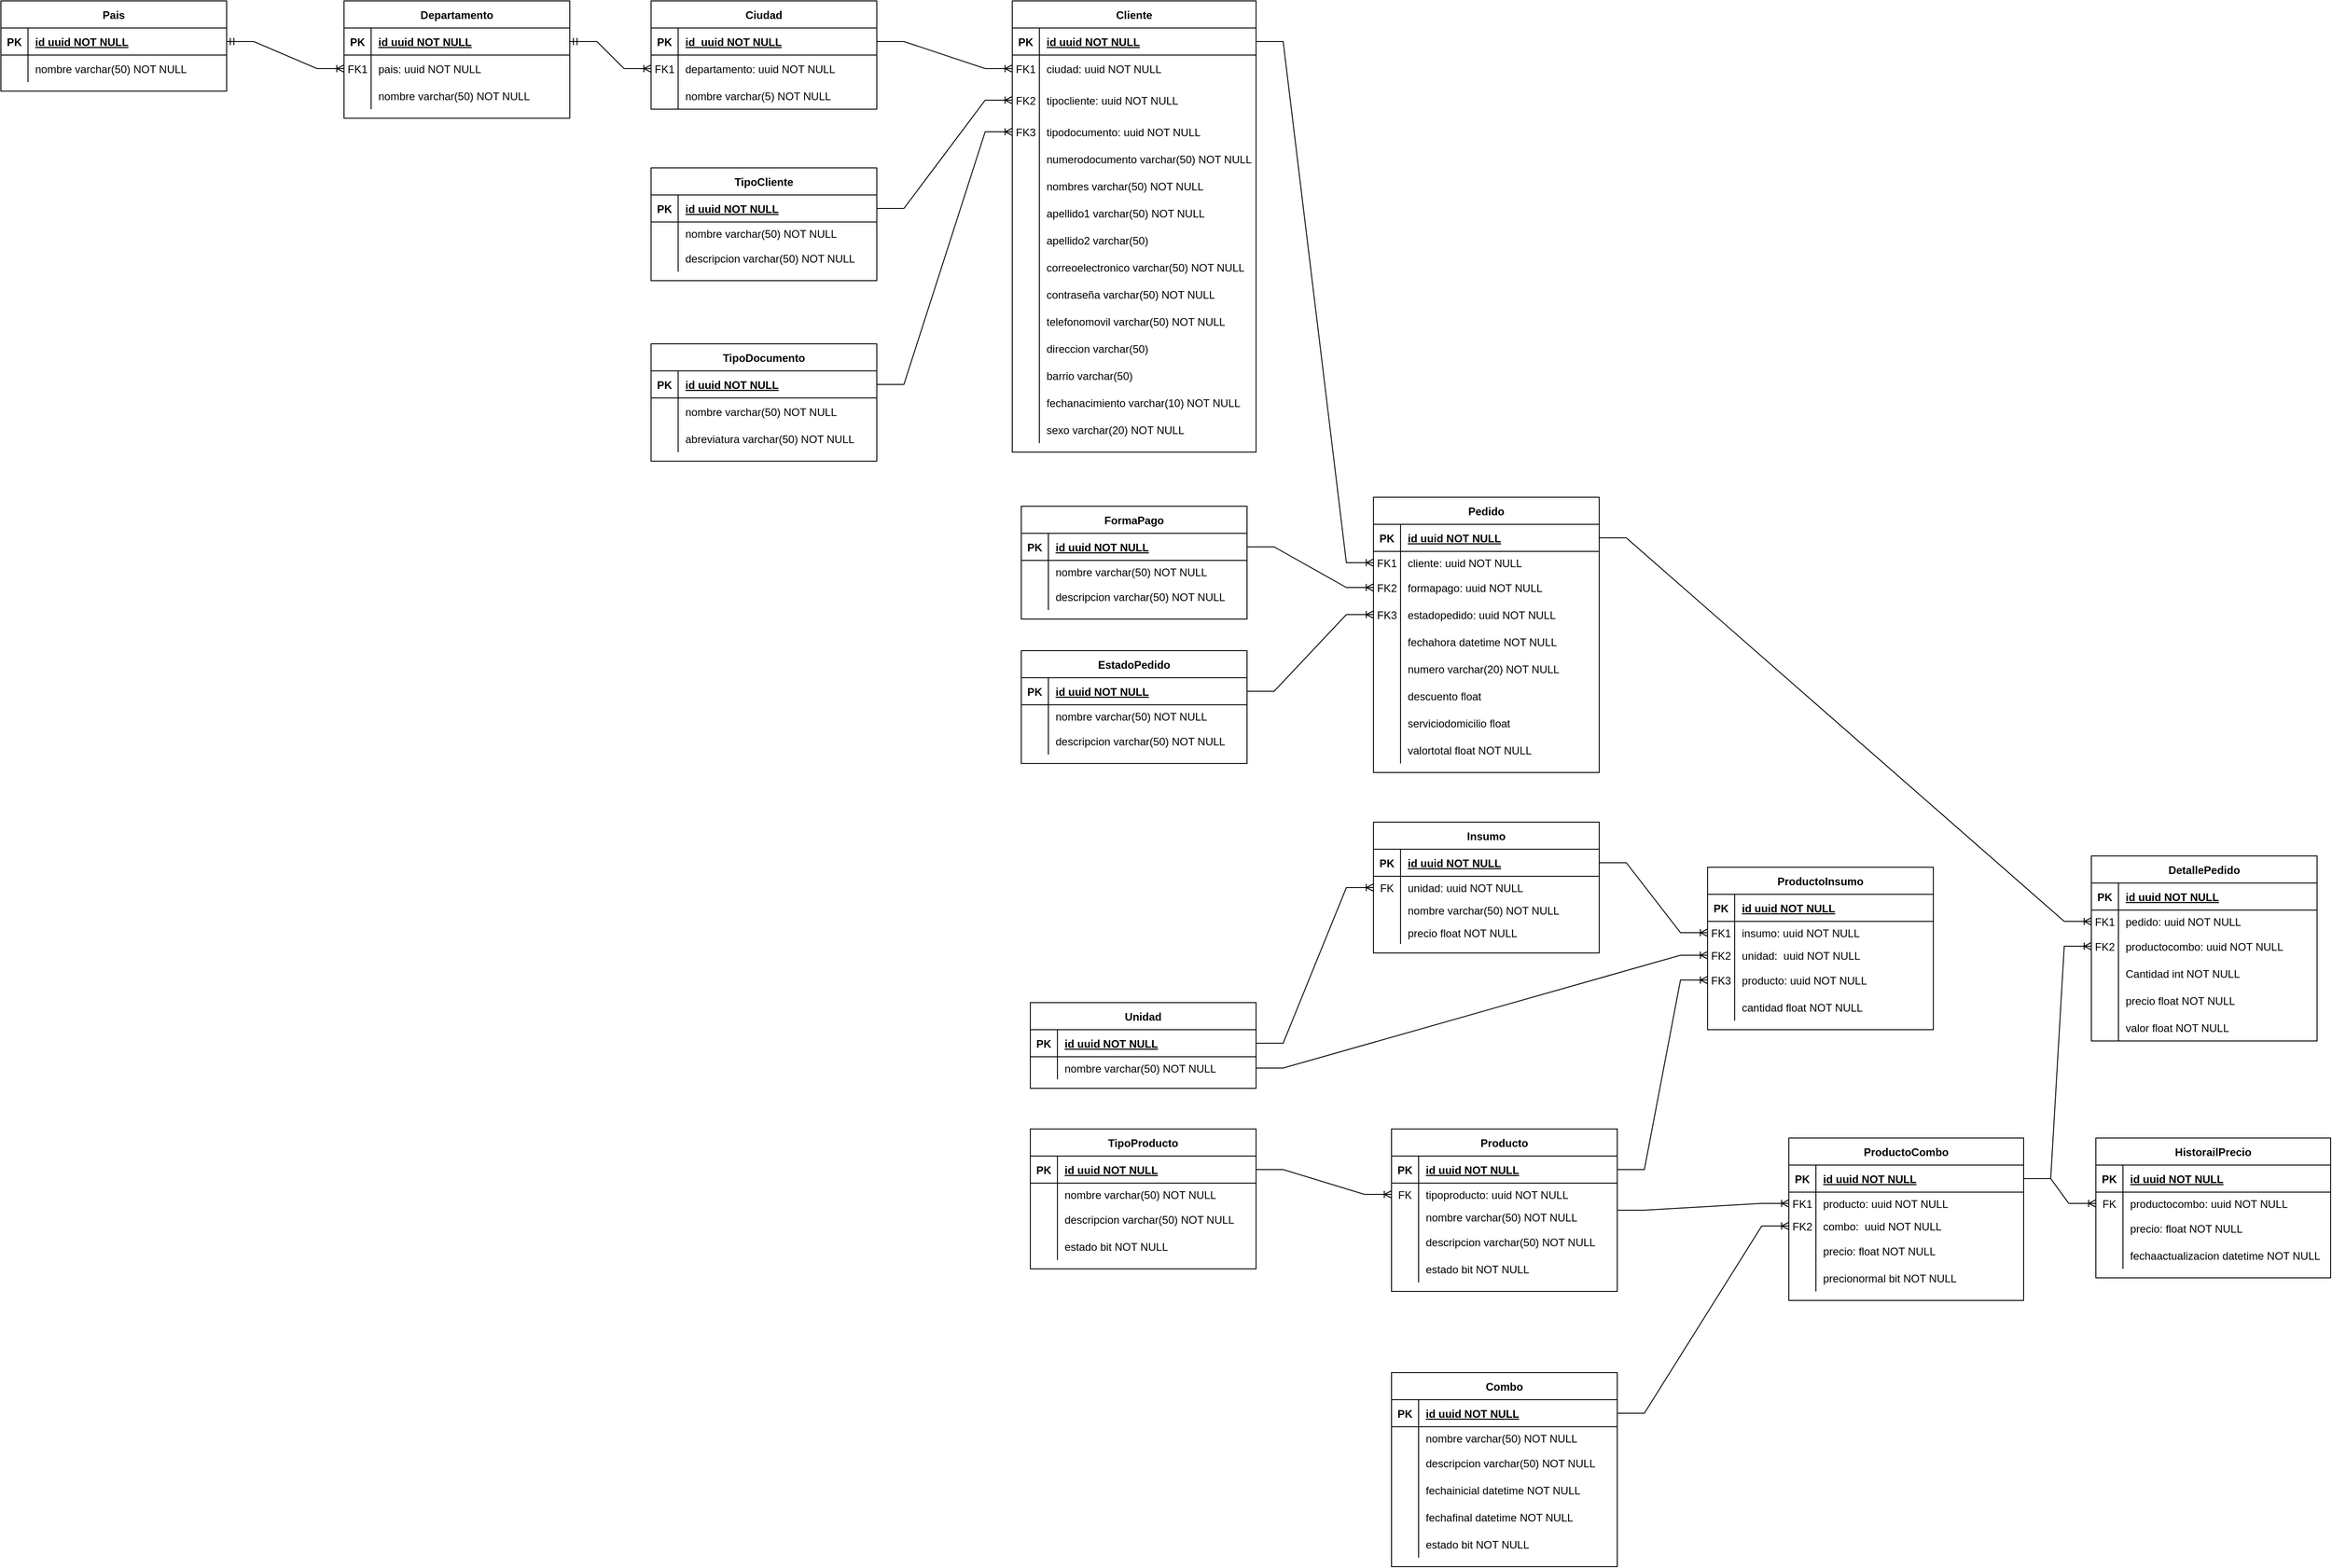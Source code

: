 <mxfile version="20.2.3" type="device"><diagram id="R2lEEEUBdFMjLlhIrx00" name="Page-1"><mxGraphModel dx="1108" dy="545" grid="1" gridSize="10" guides="1" tooltips="1" connect="1" arrows="1" fold="1" page="1" pageScale="1" pageWidth="850" pageHeight="1100" math="0" shadow="0" extFonts="Permanent Marker^https://fonts.googleapis.com/css?family=Permanent+Marker"><root><mxCell id="0"/><mxCell id="1" parent="0"/><mxCell id="C-vyLk0tnHw3VtMMgP7b-1" value="" style="edgeStyle=entityRelationEdgeStyle;fontSize=12;html=1;endArrow=ERoneToMany;startArrow=ERmandOne;rounded=0;" parent="1" source="C-vyLk0tnHw3VtMMgP7b-24" target="C-vyLk0tnHw3VtMMgP7b-6" edge="1"><mxGeometry width="100" height="100" relative="1" as="geometry"><mxPoint x="340" y="720" as="sourcePoint"/><mxPoint x="440" y="620" as="targetPoint"/></mxGeometry></mxCell><mxCell id="C-vyLk0tnHw3VtMMgP7b-12" value="" style="edgeStyle=entityRelationEdgeStyle;fontSize=12;html=1;endArrow=ERoneToMany;startArrow=ERmandOne;rounded=0;" parent="1" source="C-vyLk0tnHw3VtMMgP7b-3" target="C-vyLk0tnHw3VtMMgP7b-17" edge="1"><mxGeometry width="100" height="100" relative="1" as="geometry"><mxPoint x="400" y="180" as="sourcePoint"/><mxPoint x="460" y="205" as="targetPoint"/></mxGeometry></mxCell><mxCell id="C-vyLk0tnHw3VtMMgP7b-2" value="Departamento" style="shape=table;startSize=30;container=1;collapsible=1;childLayout=tableLayout;fixedRows=1;rowLines=0;fontStyle=1;align=center;resizeLast=1;" parent="1" vertex="1"><mxGeometry x="450" y="120" width="250" height="130" as="geometry"/></mxCell><mxCell id="C-vyLk0tnHw3VtMMgP7b-3" value="" style="shape=partialRectangle;collapsible=0;dropTarget=0;pointerEvents=0;fillColor=none;points=[[0,0.5],[1,0.5]];portConstraint=eastwest;top=0;left=0;right=0;bottom=1;" parent="C-vyLk0tnHw3VtMMgP7b-2" vertex="1"><mxGeometry y="30" width="250" height="30" as="geometry"/></mxCell><mxCell id="C-vyLk0tnHw3VtMMgP7b-4" value="PK" style="shape=partialRectangle;overflow=hidden;connectable=0;fillColor=none;top=0;left=0;bottom=0;right=0;fontStyle=1;" parent="C-vyLk0tnHw3VtMMgP7b-3" vertex="1"><mxGeometry width="30" height="30" as="geometry"><mxRectangle width="30" height="30" as="alternateBounds"/></mxGeometry></mxCell><mxCell id="C-vyLk0tnHw3VtMMgP7b-5" value="id uuid NOT NULL " style="shape=partialRectangle;overflow=hidden;connectable=0;fillColor=none;top=0;left=0;bottom=0;right=0;align=left;spacingLeft=6;fontStyle=5;" parent="C-vyLk0tnHw3VtMMgP7b-3" vertex="1"><mxGeometry x="30" width="220" height="30" as="geometry"><mxRectangle width="220" height="30" as="alternateBounds"/></mxGeometry></mxCell><mxCell id="C-vyLk0tnHw3VtMMgP7b-6" value="" style="shape=partialRectangle;collapsible=0;dropTarget=0;pointerEvents=0;fillColor=none;points=[[0,0.5],[1,0.5]];portConstraint=eastwest;top=0;left=0;right=0;bottom=0;" parent="C-vyLk0tnHw3VtMMgP7b-2" vertex="1"><mxGeometry y="60" width="250" height="30" as="geometry"/></mxCell><mxCell id="C-vyLk0tnHw3VtMMgP7b-7" value="FK1" style="shape=partialRectangle;overflow=hidden;connectable=0;fillColor=none;top=0;left=0;bottom=0;right=0;" parent="C-vyLk0tnHw3VtMMgP7b-6" vertex="1"><mxGeometry width="30" height="30" as="geometry"><mxRectangle width="30" height="30" as="alternateBounds"/></mxGeometry></mxCell><mxCell id="C-vyLk0tnHw3VtMMgP7b-8" value="pais: uuid NOT NULL" style="shape=partialRectangle;overflow=hidden;connectable=0;fillColor=none;top=0;left=0;bottom=0;right=0;align=left;spacingLeft=6;" parent="C-vyLk0tnHw3VtMMgP7b-6" vertex="1"><mxGeometry x="30" width="220" height="30" as="geometry"><mxRectangle width="220" height="30" as="alternateBounds"/></mxGeometry></mxCell><mxCell id="C-vyLk0tnHw3VtMMgP7b-9" value="" style="shape=partialRectangle;collapsible=0;dropTarget=0;pointerEvents=0;fillColor=none;points=[[0,0.5],[1,0.5]];portConstraint=eastwest;top=0;left=0;right=0;bottom=0;" parent="C-vyLk0tnHw3VtMMgP7b-2" vertex="1"><mxGeometry y="90" width="250" height="30" as="geometry"/></mxCell><mxCell id="C-vyLk0tnHw3VtMMgP7b-10" value="" style="shape=partialRectangle;overflow=hidden;connectable=0;fillColor=none;top=0;left=0;bottom=0;right=0;" parent="C-vyLk0tnHw3VtMMgP7b-9" vertex="1"><mxGeometry width="30" height="30" as="geometry"><mxRectangle width="30" height="30" as="alternateBounds"/></mxGeometry></mxCell><mxCell id="C-vyLk0tnHw3VtMMgP7b-11" value="nombre varchar(50) NOT NULL" style="shape=partialRectangle;overflow=hidden;connectable=0;fillColor=none;top=0;left=0;bottom=0;right=0;align=left;spacingLeft=6;" parent="C-vyLk0tnHw3VtMMgP7b-9" vertex="1"><mxGeometry x="30" width="220" height="30" as="geometry"><mxRectangle width="220" height="30" as="alternateBounds"/></mxGeometry></mxCell><mxCell id="C-vyLk0tnHw3VtMMgP7b-13" value="Ciudad" style="shape=table;startSize=30;container=1;collapsible=1;childLayout=tableLayout;fixedRows=1;rowLines=0;fontStyle=1;align=center;resizeLast=1;" parent="1" vertex="1"><mxGeometry x="790" y="120" width="250" height="120" as="geometry"/></mxCell><mxCell id="C-vyLk0tnHw3VtMMgP7b-14" value="" style="shape=partialRectangle;collapsible=0;dropTarget=0;pointerEvents=0;fillColor=none;points=[[0,0.5],[1,0.5]];portConstraint=eastwest;top=0;left=0;right=0;bottom=1;" parent="C-vyLk0tnHw3VtMMgP7b-13" vertex="1"><mxGeometry y="30" width="250" height="30" as="geometry"/></mxCell><mxCell id="C-vyLk0tnHw3VtMMgP7b-15" value="PK" style="shape=partialRectangle;overflow=hidden;connectable=0;fillColor=none;top=0;left=0;bottom=0;right=0;fontStyle=1;" parent="C-vyLk0tnHw3VtMMgP7b-14" vertex="1"><mxGeometry width="30" height="30" as="geometry"><mxRectangle width="30" height="30" as="alternateBounds"/></mxGeometry></mxCell><mxCell id="C-vyLk0tnHw3VtMMgP7b-16" value="id_uuid NOT NULL " style="shape=partialRectangle;overflow=hidden;connectable=0;fillColor=none;top=0;left=0;bottom=0;right=0;align=left;spacingLeft=6;fontStyle=5;" parent="C-vyLk0tnHw3VtMMgP7b-14" vertex="1"><mxGeometry x="30" width="220" height="30" as="geometry"><mxRectangle width="220" height="30" as="alternateBounds"/></mxGeometry></mxCell><mxCell id="C-vyLk0tnHw3VtMMgP7b-17" value="" style="shape=partialRectangle;collapsible=0;dropTarget=0;pointerEvents=0;fillColor=none;points=[[0,0.5],[1,0.5]];portConstraint=eastwest;top=0;left=0;right=0;bottom=0;" parent="C-vyLk0tnHw3VtMMgP7b-13" vertex="1"><mxGeometry y="60" width="250" height="30" as="geometry"/></mxCell><mxCell id="C-vyLk0tnHw3VtMMgP7b-18" value="FK1" style="shape=partialRectangle;overflow=hidden;connectable=0;fillColor=none;top=0;left=0;bottom=0;right=0;" parent="C-vyLk0tnHw3VtMMgP7b-17" vertex="1"><mxGeometry width="30" height="30" as="geometry"><mxRectangle width="30" height="30" as="alternateBounds"/></mxGeometry></mxCell><mxCell id="C-vyLk0tnHw3VtMMgP7b-19" value="departamento: uuid NOT NULL" style="shape=partialRectangle;overflow=hidden;connectable=0;fillColor=none;top=0;left=0;bottom=0;right=0;align=left;spacingLeft=6;" parent="C-vyLk0tnHw3VtMMgP7b-17" vertex="1"><mxGeometry x="30" width="220" height="30" as="geometry"><mxRectangle width="220" height="30" as="alternateBounds"/></mxGeometry></mxCell><mxCell id="C-vyLk0tnHw3VtMMgP7b-20" value="" style="shape=partialRectangle;collapsible=0;dropTarget=0;pointerEvents=0;fillColor=none;points=[[0,0.5],[1,0.5]];portConstraint=eastwest;top=0;left=0;right=0;bottom=0;" parent="C-vyLk0tnHw3VtMMgP7b-13" vertex="1"><mxGeometry y="90" width="250" height="30" as="geometry"/></mxCell><mxCell id="C-vyLk0tnHw3VtMMgP7b-21" value="" style="shape=partialRectangle;overflow=hidden;connectable=0;fillColor=none;top=0;left=0;bottom=0;right=0;" parent="C-vyLk0tnHw3VtMMgP7b-20" vertex="1"><mxGeometry width="30" height="30" as="geometry"><mxRectangle width="30" height="30" as="alternateBounds"/></mxGeometry></mxCell><mxCell id="C-vyLk0tnHw3VtMMgP7b-22" value="nombre varchar(5) NOT NULL" style="shape=partialRectangle;overflow=hidden;connectable=0;fillColor=none;top=0;left=0;bottom=0;right=0;align=left;spacingLeft=6;" parent="C-vyLk0tnHw3VtMMgP7b-20" vertex="1"><mxGeometry x="30" width="220" height="30" as="geometry"><mxRectangle width="220" height="30" as="alternateBounds"/></mxGeometry></mxCell><mxCell id="C-vyLk0tnHw3VtMMgP7b-23" value="Pais" style="shape=table;startSize=30;container=1;collapsible=1;childLayout=tableLayout;fixedRows=1;rowLines=0;fontStyle=1;align=center;resizeLast=1;" parent="1" vertex="1"><mxGeometry x="70" y="120" width="250" height="100" as="geometry"/></mxCell><mxCell id="C-vyLk0tnHw3VtMMgP7b-24" value="" style="shape=partialRectangle;collapsible=0;dropTarget=0;pointerEvents=0;fillColor=none;points=[[0,0.5],[1,0.5]];portConstraint=eastwest;top=0;left=0;right=0;bottom=1;" parent="C-vyLk0tnHw3VtMMgP7b-23" vertex="1"><mxGeometry y="30" width="250" height="30" as="geometry"/></mxCell><mxCell id="C-vyLk0tnHw3VtMMgP7b-25" value="PK" style="shape=partialRectangle;overflow=hidden;connectable=0;fillColor=none;top=0;left=0;bottom=0;right=0;fontStyle=1;" parent="C-vyLk0tnHw3VtMMgP7b-24" vertex="1"><mxGeometry width="30" height="30" as="geometry"><mxRectangle width="30" height="30" as="alternateBounds"/></mxGeometry></mxCell><mxCell id="C-vyLk0tnHw3VtMMgP7b-26" value="id uuid NOT NULL " style="shape=partialRectangle;overflow=hidden;connectable=0;fillColor=none;top=0;left=0;bottom=0;right=0;align=left;spacingLeft=6;fontStyle=5;" parent="C-vyLk0tnHw3VtMMgP7b-24" vertex="1"><mxGeometry x="30" width="220" height="30" as="geometry"><mxRectangle width="220" height="30" as="alternateBounds"/></mxGeometry></mxCell><mxCell id="C-vyLk0tnHw3VtMMgP7b-27" value="" style="shape=partialRectangle;collapsible=0;dropTarget=0;pointerEvents=0;fillColor=none;points=[[0,0.5],[1,0.5]];portConstraint=eastwest;top=0;left=0;right=0;bottom=0;" parent="C-vyLk0tnHw3VtMMgP7b-23" vertex="1"><mxGeometry y="60" width="250" height="30" as="geometry"/></mxCell><mxCell id="C-vyLk0tnHw3VtMMgP7b-28" value="" style="shape=partialRectangle;overflow=hidden;connectable=0;fillColor=none;top=0;left=0;bottom=0;right=0;" parent="C-vyLk0tnHw3VtMMgP7b-27" vertex="1"><mxGeometry width="30" height="30" as="geometry"><mxRectangle width="30" height="30" as="alternateBounds"/></mxGeometry></mxCell><mxCell id="C-vyLk0tnHw3VtMMgP7b-29" value="nombre varchar(50) NOT NULL" style="shape=partialRectangle;overflow=hidden;connectable=0;fillColor=none;top=0;left=0;bottom=0;right=0;align=left;spacingLeft=6;" parent="C-vyLk0tnHw3VtMMgP7b-27" vertex="1"><mxGeometry x="30" width="220" height="30" as="geometry"><mxRectangle width="220" height="30" as="alternateBounds"/></mxGeometry></mxCell><mxCell id="QPyPxQhPxIWkDP5UW-cT-21" value="TipoCliente" style="shape=table;startSize=30;container=1;collapsible=1;childLayout=tableLayout;fixedRows=1;rowLines=0;fontStyle=1;align=center;resizeLast=1;" vertex="1" parent="1"><mxGeometry x="790" y="305" width="250" height="125" as="geometry"/></mxCell><mxCell id="QPyPxQhPxIWkDP5UW-cT-22" value="" style="shape=partialRectangle;collapsible=0;dropTarget=0;pointerEvents=0;fillColor=none;points=[[0,0.5],[1,0.5]];portConstraint=eastwest;top=0;left=0;right=0;bottom=1;" vertex="1" parent="QPyPxQhPxIWkDP5UW-cT-21"><mxGeometry y="30" width="250" height="30" as="geometry"/></mxCell><mxCell id="QPyPxQhPxIWkDP5UW-cT-23" value="PK" style="shape=partialRectangle;overflow=hidden;connectable=0;fillColor=none;top=0;left=0;bottom=0;right=0;fontStyle=1;" vertex="1" parent="QPyPxQhPxIWkDP5UW-cT-22"><mxGeometry width="30" height="30" as="geometry"><mxRectangle width="30" height="30" as="alternateBounds"/></mxGeometry></mxCell><mxCell id="QPyPxQhPxIWkDP5UW-cT-24" value="id uuid NOT NULL " style="shape=partialRectangle;overflow=hidden;connectable=0;fillColor=none;top=0;left=0;bottom=0;right=0;align=left;spacingLeft=6;fontStyle=5;" vertex="1" parent="QPyPxQhPxIWkDP5UW-cT-22"><mxGeometry x="30" width="220" height="30" as="geometry"><mxRectangle width="220" height="30" as="alternateBounds"/></mxGeometry></mxCell><mxCell id="QPyPxQhPxIWkDP5UW-cT-25" value="" style="shape=partialRectangle;collapsible=0;dropTarget=0;pointerEvents=0;fillColor=none;points=[[0,0.5],[1,0.5]];portConstraint=eastwest;top=0;left=0;right=0;bottom=0;" vertex="1" parent="QPyPxQhPxIWkDP5UW-cT-21"><mxGeometry y="60" width="250" height="25" as="geometry"/></mxCell><mxCell id="QPyPxQhPxIWkDP5UW-cT-26" value="" style="shape=partialRectangle;overflow=hidden;connectable=0;fillColor=none;top=0;left=0;bottom=0;right=0;" vertex="1" parent="QPyPxQhPxIWkDP5UW-cT-25"><mxGeometry width="30" height="25" as="geometry"><mxRectangle width="30" height="25" as="alternateBounds"/></mxGeometry></mxCell><mxCell id="QPyPxQhPxIWkDP5UW-cT-27" value="nombre varchar(50) NOT NULL" style="shape=partialRectangle;overflow=hidden;connectable=0;fillColor=none;top=0;left=0;bottom=0;right=0;align=left;spacingLeft=6;" vertex="1" parent="QPyPxQhPxIWkDP5UW-cT-25"><mxGeometry x="30" width="220" height="25" as="geometry"><mxRectangle width="220" height="25" as="alternateBounds"/></mxGeometry></mxCell><mxCell id="QPyPxQhPxIWkDP5UW-cT-28" value="" style="shape=partialRectangle;collapsible=0;dropTarget=0;pointerEvents=0;fillColor=none;points=[[0,0.5],[1,0.5]];portConstraint=eastwest;top=0;left=0;right=0;bottom=0;" vertex="1" parent="QPyPxQhPxIWkDP5UW-cT-21"><mxGeometry y="85" width="250" height="30" as="geometry"/></mxCell><mxCell id="QPyPxQhPxIWkDP5UW-cT-29" value="" style="shape=partialRectangle;overflow=hidden;connectable=0;fillColor=none;top=0;left=0;bottom=0;right=0;" vertex="1" parent="QPyPxQhPxIWkDP5UW-cT-28"><mxGeometry width="30" height="30" as="geometry"><mxRectangle width="30" height="30" as="alternateBounds"/></mxGeometry></mxCell><mxCell id="QPyPxQhPxIWkDP5UW-cT-30" value="descripcion varchar(50) NOT NULL" style="shape=partialRectangle;overflow=hidden;connectable=0;fillColor=none;top=0;left=0;bottom=0;right=0;align=left;spacingLeft=6;" vertex="1" parent="QPyPxQhPxIWkDP5UW-cT-28"><mxGeometry x="30" width="220" height="30" as="geometry"><mxRectangle width="220" height="30" as="alternateBounds"/></mxGeometry></mxCell><mxCell id="QPyPxQhPxIWkDP5UW-cT-31" value="TipoDocumento" style="shape=table;startSize=30;container=1;collapsible=1;childLayout=tableLayout;fixedRows=1;rowLines=0;fontStyle=1;align=center;resizeLast=1;" vertex="1" parent="1"><mxGeometry x="790" y="500" width="250" height="130" as="geometry"/></mxCell><mxCell id="QPyPxQhPxIWkDP5UW-cT-32" value="" style="shape=partialRectangle;collapsible=0;dropTarget=0;pointerEvents=0;fillColor=none;points=[[0,0.5],[1,0.5]];portConstraint=eastwest;top=0;left=0;right=0;bottom=1;" vertex="1" parent="QPyPxQhPxIWkDP5UW-cT-31"><mxGeometry y="30" width="250" height="30" as="geometry"/></mxCell><mxCell id="QPyPxQhPxIWkDP5UW-cT-33" value="PK" style="shape=partialRectangle;overflow=hidden;connectable=0;fillColor=none;top=0;left=0;bottom=0;right=0;fontStyle=1;" vertex="1" parent="QPyPxQhPxIWkDP5UW-cT-32"><mxGeometry width="30" height="30" as="geometry"><mxRectangle width="30" height="30" as="alternateBounds"/></mxGeometry></mxCell><mxCell id="QPyPxQhPxIWkDP5UW-cT-34" value="id uuid NOT NULL " style="shape=partialRectangle;overflow=hidden;connectable=0;fillColor=none;top=0;left=0;bottom=0;right=0;align=left;spacingLeft=6;fontStyle=5;" vertex="1" parent="QPyPxQhPxIWkDP5UW-cT-32"><mxGeometry x="30" width="220" height="30" as="geometry"><mxRectangle width="220" height="30" as="alternateBounds"/></mxGeometry></mxCell><mxCell id="QPyPxQhPxIWkDP5UW-cT-35" value="" style="shape=partialRectangle;collapsible=0;dropTarget=0;pointerEvents=0;fillColor=none;points=[[0,0.5],[1,0.5]];portConstraint=eastwest;top=0;left=0;right=0;bottom=0;" vertex="1" parent="QPyPxQhPxIWkDP5UW-cT-31"><mxGeometry y="60" width="250" height="30" as="geometry"/></mxCell><mxCell id="QPyPxQhPxIWkDP5UW-cT-36" value="" style="shape=partialRectangle;overflow=hidden;connectable=0;fillColor=none;top=0;left=0;bottom=0;right=0;" vertex="1" parent="QPyPxQhPxIWkDP5UW-cT-35"><mxGeometry width="30" height="30" as="geometry"><mxRectangle width="30" height="30" as="alternateBounds"/></mxGeometry></mxCell><mxCell id="QPyPxQhPxIWkDP5UW-cT-37" value="nombre varchar(50) NOT NULL" style="shape=partialRectangle;overflow=hidden;connectable=0;fillColor=none;top=0;left=0;bottom=0;right=0;align=left;spacingLeft=6;" vertex="1" parent="QPyPxQhPxIWkDP5UW-cT-35"><mxGeometry x="30" width="220" height="30" as="geometry"><mxRectangle width="220" height="30" as="alternateBounds"/></mxGeometry></mxCell><mxCell id="QPyPxQhPxIWkDP5UW-cT-38" value="" style="shape=partialRectangle;collapsible=0;dropTarget=0;pointerEvents=0;fillColor=none;points=[[0,0.5],[1,0.5]];portConstraint=eastwest;top=0;left=0;right=0;bottom=0;" vertex="1" parent="QPyPxQhPxIWkDP5UW-cT-31"><mxGeometry y="90" width="250" height="30" as="geometry"/></mxCell><mxCell id="QPyPxQhPxIWkDP5UW-cT-39" value="" style="shape=partialRectangle;overflow=hidden;connectable=0;fillColor=none;top=0;left=0;bottom=0;right=0;" vertex="1" parent="QPyPxQhPxIWkDP5UW-cT-38"><mxGeometry width="30" height="30" as="geometry"><mxRectangle width="30" height="30" as="alternateBounds"/></mxGeometry></mxCell><mxCell id="QPyPxQhPxIWkDP5UW-cT-40" value="abreviatura varchar(50) NOT NULL" style="shape=partialRectangle;overflow=hidden;connectable=0;fillColor=none;top=0;left=0;bottom=0;right=0;align=left;spacingLeft=6;" vertex="1" parent="QPyPxQhPxIWkDP5UW-cT-38"><mxGeometry x="30" width="220" height="30" as="geometry"><mxRectangle width="220" height="30" as="alternateBounds"/></mxGeometry></mxCell><mxCell id="QPyPxQhPxIWkDP5UW-cT-61" value="Cliente" style="shape=table;startSize=30;container=1;collapsible=1;childLayout=tableLayout;fixedRows=1;rowLines=0;fontStyle=1;align=center;resizeLast=1;" vertex="1" parent="1"><mxGeometry x="1190" y="120" width="270" height="500" as="geometry"/></mxCell><mxCell id="QPyPxQhPxIWkDP5UW-cT-62" value="" style="shape=partialRectangle;collapsible=0;dropTarget=0;pointerEvents=0;fillColor=none;points=[[0,0.5],[1,0.5]];portConstraint=eastwest;top=0;left=0;right=0;bottom=1;" vertex="1" parent="QPyPxQhPxIWkDP5UW-cT-61"><mxGeometry y="30" width="270" height="30" as="geometry"/></mxCell><mxCell id="QPyPxQhPxIWkDP5UW-cT-63" value="PK" style="shape=partialRectangle;overflow=hidden;connectable=0;fillColor=none;top=0;left=0;bottom=0;right=0;fontStyle=1;" vertex="1" parent="QPyPxQhPxIWkDP5UW-cT-62"><mxGeometry width="30" height="30" as="geometry"><mxRectangle width="30" height="30" as="alternateBounds"/></mxGeometry></mxCell><mxCell id="QPyPxQhPxIWkDP5UW-cT-64" value="id uuid NOT NULL " style="shape=partialRectangle;overflow=hidden;connectable=0;fillColor=none;top=0;left=0;bottom=0;right=0;align=left;spacingLeft=6;fontStyle=5;" vertex="1" parent="QPyPxQhPxIWkDP5UW-cT-62"><mxGeometry x="30" width="240" height="30" as="geometry"><mxRectangle width="240" height="30" as="alternateBounds"/></mxGeometry></mxCell><mxCell id="QPyPxQhPxIWkDP5UW-cT-65" value="" style="shape=partialRectangle;collapsible=0;dropTarget=0;pointerEvents=0;fillColor=none;points=[[0,0.5],[1,0.5]];portConstraint=eastwest;top=0;left=0;right=0;bottom=0;" vertex="1" parent="QPyPxQhPxIWkDP5UW-cT-61"><mxGeometry y="60" width="270" height="30" as="geometry"/></mxCell><mxCell id="QPyPxQhPxIWkDP5UW-cT-66" value="FK1" style="shape=partialRectangle;overflow=hidden;connectable=0;fillColor=none;top=0;left=0;bottom=0;right=0;" vertex="1" parent="QPyPxQhPxIWkDP5UW-cT-65"><mxGeometry width="30" height="30" as="geometry"><mxRectangle width="30" height="30" as="alternateBounds"/></mxGeometry></mxCell><mxCell id="QPyPxQhPxIWkDP5UW-cT-67" value="ciudad: uuid NOT NULL" style="shape=partialRectangle;overflow=hidden;connectable=0;fillColor=none;top=0;left=0;bottom=0;right=0;align=left;spacingLeft=6;" vertex="1" parent="QPyPxQhPxIWkDP5UW-cT-65"><mxGeometry x="30" width="240" height="30" as="geometry"><mxRectangle width="240" height="30" as="alternateBounds"/></mxGeometry></mxCell><mxCell id="QPyPxQhPxIWkDP5UW-cT-68" value="" style="shape=partialRectangle;collapsible=0;dropTarget=0;pointerEvents=0;fillColor=none;points=[[0,0.5],[1,0.5]];portConstraint=eastwest;top=0;left=0;right=0;bottom=0;" vertex="1" parent="QPyPxQhPxIWkDP5UW-cT-61"><mxGeometry y="90" width="270" height="40" as="geometry"/></mxCell><mxCell id="QPyPxQhPxIWkDP5UW-cT-69" value="FK2" style="shape=partialRectangle;overflow=hidden;connectable=0;fillColor=none;top=0;left=0;bottom=0;right=0;" vertex="1" parent="QPyPxQhPxIWkDP5UW-cT-68"><mxGeometry width="30" height="40" as="geometry"><mxRectangle width="30" height="40" as="alternateBounds"/></mxGeometry></mxCell><mxCell id="QPyPxQhPxIWkDP5UW-cT-70" value="tipocliente: uuid NOT NULL" style="shape=partialRectangle;overflow=hidden;connectable=0;fillColor=none;top=0;left=0;bottom=0;right=0;align=left;spacingLeft=6;" vertex="1" parent="QPyPxQhPxIWkDP5UW-cT-68"><mxGeometry x="30" width="240" height="40" as="geometry"><mxRectangle width="240" height="40" as="alternateBounds"/></mxGeometry></mxCell><mxCell id="QPyPxQhPxIWkDP5UW-cT-72" value="" style="shape=partialRectangle;collapsible=0;dropTarget=0;pointerEvents=0;fillColor=none;points=[[0,0.5],[1,0.5]];portConstraint=eastwest;top=0;left=0;right=0;bottom=0;" vertex="1" parent="QPyPxQhPxIWkDP5UW-cT-61"><mxGeometry y="130" width="270" height="30" as="geometry"/></mxCell><mxCell id="QPyPxQhPxIWkDP5UW-cT-73" value="FK3" style="shape=partialRectangle;overflow=hidden;connectable=0;fillColor=none;top=0;left=0;bottom=0;right=0;" vertex="1" parent="QPyPxQhPxIWkDP5UW-cT-72"><mxGeometry width="30" height="30" as="geometry"><mxRectangle width="30" height="30" as="alternateBounds"/></mxGeometry></mxCell><mxCell id="QPyPxQhPxIWkDP5UW-cT-74" value="tipodocumento: uuid NOT NULL" style="shape=partialRectangle;overflow=hidden;connectable=0;fillColor=none;top=0;left=0;bottom=0;right=0;align=left;spacingLeft=6;" vertex="1" parent="QPyPxQhPxIWkDP5UW-cT-72"><mxGeometry x="30" width="240" height="30" as="geometry"><mxRectangle width="240" height="30" as="alternateBounds"/></mxGeometry></mxCell><mxCell id="QPyPxQhPxIWkDP5UW-cT-75" value="" style="shape=partialRectangle;collapsible=0;dropTarget=0;pointerEvents=0;fillColor=none;points=[[0,0.5],[1,0.5]];portConstraint=eastwest;top=0;left=0;right=0;bottom=0;" vertex="1" parent="QPyPxQhPxIWkDP5UW-cT-61"><mxGeometry y="160" width="270" height="30" as="geometry"/></mxCell><mxCell id="QPyPxQhPxIWkDP5UW-cT-76" value="" style="shape=partialRectangle;overflow=hidden;connectable=0;fillColor=none;top=0;left=0;bottom=0;right=0;" vertex="1" parent="QPyPxQhPxIWkDP5UW-cT-75"><mxGeometry width="30" height="30" as="geometry"><mxRectangle width="30" height="30" as="alternateBounds"/></mxGeometry></mxCell><mxCell id="QPyPxQhPxIWkDP5UW-cT-77" value="numerodocumento varchar(50) NOT NULL" style="shape=partialRectangle;overflow=hidden;connectable=0;fillColor=none;top=0;left=0;bottom=0;right=0;align=left;spacingLeft=6;" vertex="1" parent="QPyPxQhPxIWkDP5UW-cT-75"><mxGeometry x="30" width="240" height="30" as="geometry"><mxRectangle width="240" height="30" as="alternateBounds"/></mxGeometry></mxCell><mxCell id="QPyPxQhPxIWkDP5UW-cT-78" value="" style="shape=partialRectangle;collapsible=0;dropTarget=0;pointerEvents=0;fillColor=none;points=[[0,0.5],[1,0.5]];portConstraint=eastwest;top=0;left=0;right=0;bottom=0;" vertex="1" parent="QPyPxQhPxIWkDP5UW-cT-61"><mxGeometry y="190" width="270" height="30" as="geometry"/></mxCell><mxCell id="QPyPxQhPxIWkDP5UW-cT-79" value="" style="shape=partialRectangle;overflow=hidden;connectable=0;fillColor=none;top=0;left=0;bottom=0;right=0;" vertex="1" parent="QPyPxQhPxIWkDP5UW-cT-78"><mxGeometry width="30" height="30" as="geometry"><mxRectangle width="30" height="30" as="alternateBounds"/></mxGeometry></mxCell><mxCell id="QPyPxQhPxIWkDP5UW-cT-80" value="nombres varchar(50) NOT NULL" style="shape=partialRectangle;overflow=hidden;connectable=0;fillColor=none;top=0;left=0;bottom=0;right=0;align=left;spacingLeft=6;" vertex="1" parent="QPyPxQhPxIWkDP5UW-cT-78"><mxGeometry x="30" width="240" height="30" as="geometry"><mxRectangle width="240" height="30" as="alternateBounds"/></mxGeometry></mxCell><mxCell id="QPyPxQhPxIWkDP5UW-cT-81" value="" style="shape=partialRectangle;collapsible=0;dropTarget=0;pointerEvents=0;fillColor=none;points=[[0,0.5],[1,0.5]];portConstraint=eastwest;top=0;left=0;right=0;bottom=0;" vertex="1" parent="QPyPxQhPxIWkDP5UW-cT-61"><mxGeometry y="220" width="270" height="30" as="geometry"/></mxCell><mxCell id="QPyPxQhPxIWkDP5UW-cT-82" value="" style="shape=partialRectangle;overflow=hidden;connectable=0;fillColor=none;top=0;left=0;bottom=0;right=0;" vertex="1" parent="QPyPxQhPxIWkDP5UW-cT-81"><mxGeometry width="30" height="30" as="geometry"><mxRectangle width="30" height="30" as="alternateBounds"/></mxGeometry></mxCell><mxCell id="QPyPxQhPxIWkDP5UW-cT-83" value="apellido1 varchar(50) NOT NULL" style="shape=partialRectangle;overflow=hidden;connectable=0;fillColor=none;top=0;left=0;bottom=0;right=0;align=left;spacingLeft=6;" vertex="1" parent="QPyPxQhPxIWkDP5UW-cT-81"><mxGeometry x="30" width="240" height="30" as="geometry"><mxRectangle width="240" height="30" as="alternateBounds"/></mxGeometry></mxCell><mxCell id="QPyPxQhPxIWkDP5UW-cT-84" value="" style="shape=partialRectangle;collapsible=0;dropTarget=0;pointerEvents=0;fillColor=none;points=[[0,0.5],[1,0.5]];portConstraint=eastwest;top=0;left=0;right=0;bottom=0;" vertex="1" parent="QPyPxQhPxIWkDP5UW-cT-61"><mxGeometry y="250" width="270" height="30" as="geometry"/></mxCell><mxCell id="QPyPxQhPxIWkDP5UW-cT-85" value="" style="shape=partialRectangle;overflow=hidden;connectable=0;fillColor=none;top=0;left=0;bottom=0;right=0;" vertex="1" parent="QPyPxQhPxIWkDP5UW-cT-84"><mxGeometry width="30" height="30" as="geometry"><mxRectangle width="30" height="30" as="alternateBounds"/></mxGeometry></mxCell><mxCell id="QPyPxQhPxIWkDP5UW-cT-86" value="apellido2 varchar(50) " style="shape=partialRectangle;overflow=hidden;connectable=0;fillColor=none;top=0;left=0;bottom=0;right=0;align=left;spacingLeft=6;" vertex="1" parent="QPyPxQhPxIWkDP5UW-cT-84"><mxGeometry x="30" width="240" height="30" as="geometry"><mxRectangle width="240" height="30" as="alternateBounds"/></mxGeometry></mxCell><mxCell id="QPyPxQhPxIWkDP5UW-cT-87" value="" style="shape=partialRectangle;collapsible=0;dropTarget=0;pointerEvents=0;fillColor=none;points=[[0,0.5],[1,0.5]];portConstraint=eastwest;top=0;left=0;right=0;bottom=0;" vertex="1" parent="QPyPxQhPxIWkDP5UW-cT-61"><mxGeometry y="280" width="270" height="30" as="geometry"/></mxCell><mxCell id="QPyPxQhPxIWkDP5UW-cT-88" value="" style="shape=partialRectangle;overflow=hidden;connectable=0;fillColor=none;top=0;left=0;bottom=0;right=0;" vertex="1" parent="QPyPxQhPxIWkDP5UW-cT-87"><mxGeometry width="30" height="30" as="geometry"><mxRectangle width="30" height="30" as="alternateBounds"/></mxGeometry></mxCell><mxCell id="QPyPxQhPxIWkDP5UW-cT-89" value="correoelectronico varchar(50) NOT NULL" style="shape=partialRectangle;overflow=hidden;connectable=0;fillColor=none;top=0;left=0;bottom=0;right=0;align=left;spacingLeft=6;" vertex="1" parent="QPyPxQhPxIWkDP5UW-cT-87"><mxGeometry x="30" width="240" height="30" as="geometry"><mxRectangle width="240" height="30" as="alternateBounds"/></mxGeometry></mxCell><mxCell id="QPyPxQhPxIWkDP5UW-cT-90" value="" style="shape=partialRectangle;collapsible=0;dropTarget=0;pointerEvents=0;fillColor=none;points=[[0,0.5],[1,0.5]];portConstraint=eastwest;top=0;left=0;right=0;bottom=0;" vertex="1" parent="QPyPxQhPxIWkDP5UW-cT-61"><mxGeometry y="310" width="270" height="30" as="geometry"/></mxCell><mxCell id="QPyPxQhPxIWkDP5UW-cT-91" value="" style="shape=partialRectangle;overflow=hidden;connectable=0;fillColor=none;top=0;left=0;bottom=0;right=0;" vertex="1" parent="QPyPxQhPxIWkDP5UW-cT-90"><mxGeometry width="30" height="30" as="geometry"><mxRectangle width="30" height="30" as="alternateBounds"/></mxGeometry></mxCell><mxCell id="QPyPxQhPxIWkDP5UW-cT-92" value="contraseña varchar(50) NOT NULL" style="shape=partialRectangle;overflow=hidden;connectable=0;fillColor=none;top=0;left=0;bottom=0;right=0;align=left;spacingLeft=6;" vertex="1" parent="QPyPxQhPxIWkDP5UW-cT-90"><mxGeometry x="30" width="240" height="30" as="geometry"><mxRectangle width="240" height="30" as="alternateBounds"/></mxGeometry></mxCell><mxCell id="QPyPxQhPxIWkDP5UW-cT-93" value="" style="shape=partialRectangle;collapsible=0;dropTarget=0;pointerEvents=0;fillColor=none;points=[[0,0.5],[1,0.5]];portConstraint=eastwest;top=0;left=0;right=0;bottom=0;" vertex="1" parent="QPyPxQhPxIWkDP5UW-cT-61"><mxGeometry y="340" width="270" height="30" as="geometry"/></mxCell><mxCell id="QPyPxQhPxIWkDP5UW-cT-94" value="" style="shape=partialRectangle;overflow=hidden;connectable=0;fillColor=none;top=0;left=0;bottom=0;right=0;" vertex="1" parent="QPyPxQhPxIWkDP5UW-cT-93"><mxGeometry width="30" height="30" as="geometry"><mxRectangle width="30" height="30" as="alternateBounds"/></mxGeometry></mxCell><mxCell id="QPyPxQhPxIWkDP5UW-cT-95" value="telefonomovil varchar(50) NOT NULL" style="shape=partialRectangle;overflow=hidden;connectable=0;fillColor=none;top=0;left=0;bottom=0;right=0;align=left;spacingLeft=6;" vertex="1" parent="QPyPxQhPxIWkDP5UW-cT-93"><mxGeometry x="30" width="240" height="30" as="geometry"><mxRectangle width="240" height="30" as="alternateBounds"/></mxGeometry></mxCell><mxCell id="QPyPxQhPxIWkDP5UW-cT-96" value="" style="shape=partialRectangle;collapsible=0;dropTarget=0;pointerEvents=0;fillColor=none;points=[[0,0.5],[1,0.5]];portConstraint=eastwest;top=0;left=0;right=0;bottom=0;" vertex="1" parent="QPyPxQhPxIWkDP5UW-cT-61"><mxGeometry y="370" width="270" height="30" as="geometry"/></mxCell><mxCell id="QPyPxQhPxIWkDP5UW-cT-97" value="" style="shape=partialRectangle;overflow=hidden;connectable=0;fillColor=none;top=0;left=0;bottom=0;right=0;" vertex="1" parent="QPyPxQhPxIWkDP5UW-cT-96"><mxGeometry width="30" height="30" as="geometry"><mxRectangle width="30" height="30" as="alternateBounds"/></mxGeometry></mxCell><mxCell id="QPyPxQhPxIWkDP5UW-cT-98" value="direccion varchar(50) " style="shape=partialRectangle;overflow=hidden;connectable=0;fillColor=none;top=0;left=0;bottom=0;right=0;align=left;spacingLeft=6;" vertex="1" parent="QPyPxQhPxIWkDP5UW-cT-96"><mxGeometry x="30" width="240" height="30" as="geometry"><mxRectangle width="240" height="30" as="alternateBounds"/></mxGeometry></mxCell><mxCell id="QPyPxQhPxIWkDP5UW-cT-99" value="" style="shape=partialRectangle;collapsible=0;dropTarget=0;pointerEvents=0;fillColor=none;points=[[0,0.5],[1,0.5]];portConstraint=eastwest;top=0;left=0;right=0;bottom=0;" vertex="1" parent="QPyPxQhPxIWkDP5UW-cT-61"><mxGeometry y="400" width="270" height="30" as="geometry"/></mxCell><mxCell id="QPyPxQhPxIWkDP5UW-cT-100" value="" style="shape=partialRectangle;overflow=hidden;connectable=0;fillColor=none;top=0;left=0;bottom=0;right=0;" vertex="1" parent="QPyPxQhPxIWkDP5UW-cT-99"><mxGeometry width="30" height="30" as="geometry"><mxRectangle width="30" height="30" as="alternateBounds"/></mxGeometry></mxCell><mxCell id="QPyPxQhPxIWkDP5UW-cT-101" value="barrio varchar(50) " style="shape=partialRectangle;overflow=hidden;connectable=0;fillColor=none;top=0;left=0;bottom=0;right=0;align=left;spacingLeft=6;" vertex="1" parent="QPyPxQhPxIWkDP5UW-cT-99"><mxGeometry x="30" width="240" height="30" as="geometry"><mxRectangle width="240" height="30" as="alternateBounds"/></mxGeometry></mxCell><mxCell id="QPyPxQhPxIWkDP5UW-cT-103" value="" style="shape=partialRectangle;collapsible=0;dropTarget=0;pointerEvents=0;fillColor=none;points=[[0,0.5],[1,0.5]];portConstraint=eastwest;top=0;left=0;right=0;bottom=0;" vertex="1" parent="QPyPxQhPxIWkDP5UW-cT-61"><mxGeometry y="430" width="270" height="30" as="geometry"/></mxCell><mxCell id="QPyPxQhPxIWkDP5UW-cT-104" value="" style="shape=partialRectangle;overflow=hidden;connectable=0;fillColor=none;top=0;left=0;bottom=0;right=0;" vertex="1" parent="QPyPxQhPxIWkDP5UW-cT-103"><mxGeometry width="30" height="30" as="geometry"><mxRectangle width="30" height="30" as="alternateBounds"/></mxGeometry></mxCell><mxCell id="QPyPxQhPxIWkDP5UW-cT-105" value="fechanacimiento varchar(10) NOT NULL" style="shape=partialRectangle;overflow=hidden;connectable=0;fillColor=none;top=0;left=0;bottom=0;right=0;align=left;spacingLeft=6;" vertex="1" parent="QPyPxQhPxIWkDP5UW-cT-103"><mxGeometry x="30" width="240" height="30" as="geometry"><mxRectangle width="240" height="30" as="alternateBounds"/></mxGeometry></mxCell><mxCell id="QPyPxQhPxIWkDP5UW-cT-106" value="" style="shape=partialRectangle;collapsible=0;dropTarget=0;pointerEvents=0;fillColor=none;points=[[0,0.5],[1,0.5]];portConstraint=eastwest;top=0;left=0;right=0;bottom=0;" vertex="1" parent="QPyPxQhPxIWkDP5UW-cT-61"><mxGeometry y="460" width="270" height="30" as="geometry"/></mxCell><mxCell id="QPyPxQhPxIWkDP5UW-cT-107" value="" style="shape=partialRectangle;overflow=hidden;connectable=0;fillColor=none;top=0;left=0;bottom=0;right=0;" vertex="1" parent="QPyPxQhPxIWkDP5UW-cT-106"><mxGeometry width="30" height="30" as="geometry"><mxRectangle width="30" height="30" as="alternateBounds"/></mxGeometry></mxCell><mxCell id="QPyPxQhPxIWkDP5UW-cT-108" value="sexo varchar(20) NOT NULL" style="shape=partialRectangle;overflow=hidden;connectable=0;fillColor=none;top=0;left=0;bottom=0;right=0;align=left;spacingLeft=6;" vertex="1" parent="QPyPxQhPxIWkDP5UW-cT-106"><mxGeometry x="30" width="240" height="30" as="geometry"><mxRectangle width="240" height="30" as="alternateBounds"/></mxGeometry></mxCell><mxCell id="QPyPxQhPxIWkDP5UW-cT-110" value="" style="edgeStyle=entityRelationEdgeStyle;fontSize=12;html=1;endArrow=ERoneToMany;rounded=0;entryX=0;entryY=0.5;entryDx=0;entryDy=0;exitX=1;exitY=0.5;exitDx=0;exitDy=0;" edge="1" parent="1" source="QPyPxQhPxIWkDP5UW-cT-32" target="QPyPxQhPxIWkDP5UW-cT-72"><mxGeometry width="100" height="100" relative="1" as="geometry"><mxPoint x="340" y="590" as="sourcePoint"/><mxPoint x="450" y="760" as="targetPoint"/></mxGeometry></mxCell><mxCell id="QPyPxQhPxIWkDP5UW-cT-113" style="edgeStyle=entityRelationEdgeStyle;fontSize=12;html=1;endArrow=ERoneToMany;rounded=0;entryX=0;entryY=0.5;entryDx=0;entryDy=0;exitX=1;exitY=0.5;exitDx=0;exitDy=0;" edge="1" parent="1" source="C-vyLk0tnHw3VtMMgP7b-14" target="QPyPxQhPxIWkDP5UW-cT-65"><mxGeometry relative="1" as="geometry"/></mxCell><mxCell id="QPyPxQhPxIWkDP5UW-cT-114" value="" style="edgeStyle=entityRelationEdgeStyle;fontSize=12;html=1;endArrow=ERoneToMany;rounded=0;entryX=0;entryY=0.5;entryDx=0;entryDy=0;exitX=1;exitY=0.5;exitDx=0;exitDy=0;" edge="1" parent="1" source="QPyPxQhPxIWkDP5UW-cT-22" target="QPyPxQhPxIWkDP5UW-cT-68"><mxGeometry width="100" height="100" relative="1" as="geometry"><mxPoint x="320" y="400" as="sourcePoint"/><mxPoint x="450" y="460" as="targetPoint"/></mxGeometry></mxCell><mxCell id="QPyPxQhPxIWkDP5UW-cT-115" value="FormaPago" style="shape=table;startSize=30;container=1;collapsible=1;childLayout=tableLayout;fixedRows=1;rowLines=0;fontStyle=1;align=center;resizeLast=1;" vertex="1" parent="1"><mxGeometry x="1200" y="680" width="250" height="125" as="geometry"/></mxCell><mxCell id="QPyPxQhPxIWkDP5UW-cT-116" value="" style="shape=partialRectangle;collapsible=0;dropTarget=0;pointerEvents=0;fillColor=none;points=[[0,0.5],[1,0.5]];portConstraint=eastwest;top=0;left=0;right=0;bottom=1;" vertex="1" parent="QPyPxQhPxIWkDP5UW-cT-115"><mxGeometry y="30" width="250" height="30" as="geometry"/></mxCell><mxCell id="QPyPxQhPxIWkDP5UW-cT-117" value="PK" style="shape=partialRectangle;overflow=hidden;connectable=0;fillColor=none;top=0;left=0;bottom=0;right=0;fontStyle=1;" vertex="1" parent="QPyPxQhPxIWkDP5UW-cT-116"><mxGeometry width="30" height="30" as="geometry"><mxRectangle width="30" height="30" as="alternateBounds"/></mxGeometry></mxCell><mxCell id="QPyPxQhPxIWkDP5UW-cT-118" value="id uuid NOT NULL " style="shape=partialRectangle;overflow=hidden;connectable=0;fillColor=none;top=0;left=0;bottom=0;right=0;align=left;spacingLeft=6;fontStyle=5;" vertex="1" parent="QPyPxQhPxIWkDP5UW-cT-116"><mxGeometry x="30" width="220" height="30" as="geometry"><mxRectangle width="220" height="30" as="alternateBounds"/></mxGeometry></mxCell><mxCell id="QPyPxQhPxIWkDP5UW-cT-119" value="" style="shape=partialRectangle;collapsible=0;dropTarget=0;pointerEvents=0;fillColor=none;points=[[0,0.5],[1,0.5]];portConstraint=eastwest;top=0;left=0;right=0;bottom=0;" vertex="1" parent="QPyPxQhPxIWkDP5UW-cT-115"><mxGeometry y="60" width="250" height="25" as="geometry"/></mxCell><mxCell id="QPyPxQhPxIWkDP5UW-cT-120" value="" style="shape=partialRectangle;overflow=hidden;connectable=0;fillColor=none;top=0;left=0;bottom=0;right=0;" vertex="1" parent="QPyPxQhPxIWkDP5UW-cT-119"><mxGeometry width="30" height="25" as="geometry"><mxRectangle width="30" height="25" as="alternateBounds"/></mxGeometry></mxCell><mxCell id="QPyPxQhPxIWkDP5UW-cT-121" value="nombre varchar(50) NOT NULL" style="shape=partialRectangle;overflow=hidden;connectable=0;fillColor=none;top=0;left=0;bottom=0;right=0;align=left;spacingLeft=6;" vertex="1" parent="QPyPxQhPxIWkDP5UW-cT-119"><mxGeometry x="30" width="220" height="25" as="geometry"><mxRectangle width="220" height="25" as="alternateBounds"/></mxGeometry></mxCell><mxCell id="QPyPxQhPxIWkDP5UW-cT-122" value="" style="shape=partialRectangle;collapsible=0;dropTarget=0;pointerEvents=0;fillColor=none;points=[[0,0.5],[1,0.5]];portConstraint=eastwest;top=0;left=0;right=0;bottom=0;" vertex="1" parent="QPyPxQhPxIWkDP5UW-cT-115"><mxGeometry y="85" width="250" height="30" as="geometry"/></mxCell><mxCell id="QPyPxQhPxIWkDP5UW-cT-123" value="" style="shape=partialRectangle;overflow=hidden;connectable=0;fillColor=none;top=0;left=0;bottom=0;right=0;" vertex="1" parent="QPyPxQhPxIWkDP5UW-cT-122"><mxGeometry width="30" height="30" as="geometry"><mxRectangle width="30" height="30" as="alternateBounds"/></mxGeometry></mxCell><mxCell id="QPyPxQhPxIWkDP5UW-cT-124" value="descripcion varchar(50) NOT NULL" style="shape=partialRectangle;overflow=hidden;connectable=0;fillColor=none;top=0;left=0;bottom=0;right=0;align=left;spacingLeft=6;" vertex="1" parent="QPyPxQhPxIWkDP5UW-cT-122"><mxGeometry x="30" width="220" height="30" as="geometry"><mxRectangle width="220" height="30" as="alternateBounds"/></mxGeometry></mxCell><mxCell id="QPyPxQhPxIWkDP5UW-cT-125" value="EstadoPedido" style="shape=table;startSize=30;container=1;collapsible=1;childLayout=tableLayout;fixedRows=1;rowLines=0;fontStyle=1;align=center;resizeLast=1;" vertex="1" parent="1"><mxGeometry x="1200" y="840" width="250" height="125" as="geometry"/></mxCell><mxCell id="QPyPxQhPxIWkDP5UW-cT-126" value="" style="shape=partialRectangle;collapsible=0;dropTarget=0;pointerEvents=0;fillColor=none;points=[[0,0.5],[1,0.5]];portConstraint=eastwest;top=0;left=0;right=0;bottom=1;" vertex="1" parent="QPyPxQhPxIWkDP5UW-cT-125"><mxGeometry y="30" width="250" height="30" as="geometry"/></mxCell><mxCell id="QPyPxQhPxIWkDP5UW-cT-127" value="PK" style="shape=partialRectangle;overflow=hidden;connectable=0;fillColor=none;top=0;left=0;bottom=0;right=0;fontStyle=1;" vertex="1" parent="QPyPxQhPxIWkDP5UW-cT-126"><mxGeometry width="30" height="30" as="geometry"><mxRectangle width="30" height="30" as="alternateBounds"/></mxGeometry></mxCell><mxCell id="QPyPxQhPxIWkDP5UW-cT-128" value="id uuid NOT NULL " style="shape=partialRectangle;overflow=hidden;connectable=0;fillColor=none;top=0;left=0;bottom=0;right=0;align=left;spacingLeft=6;fontStyle=5;" vertex="1" parent="QPyPxQhPxIWkDP5UW-cT-126"><mxGeometry x="30" width="220" height="30" as="geometry"><mxRectangle width="220" height="30" as="alternateBounds"/></mxGeometry></mxCell><mxCell id="QPyPxQhPxIWkDP5UW-cT-129" value="" style="shape=partialRectangle;collapsible=0;dropTarget=0;pointerEvents=0;fillColor=none;points=[[0,0.5],[1,0.5]];portConstraint=eastwest;top=0;left=0;right=0;bottom=0;" vertex="1" parent="QPyPxQhPxIWkDP5UW-cT-125"><mxGeometry y="60" width="250" height="25" as="geometry"/></mxCell><mxCell id="QPyPxQhPxIWkDP5UW-cT-130" value="" style="shape=partialRectangle;overflow=hidden;connectable=0;fillColor=none;top=0;left=0;bottom=0;right=0;" vertex="1" parent="QPyPxQhPxIWkDP5UW-cT-129"><mxGeometry width="30" height="25" as="geometry"><mxRectangle width="30" height="25" as="alternateBounds"/></mxGeometry></mxCell><mxCell id="QPyPxQhPxIWkDP5UW-cT-131" value="nombre varchar(50) NOT NULL" style="shape=partialRectangle;overflow=hidden;connectable=0;fillColor=none;top=0;left=0;bottom=0;right=0;align=left;spacingLeft=6;" vertex="1" parent="QPyPxQhPxIWkDP5UW-cT-129"><mxGeometry x="30" width="220" height="25" as="geometry"><mxRectangle width="220" height="25" as="alternateBounds"/></mxGeometry></mxCell><mxCell id="QPyPxQhPxIWkDP5UW-cT-132" value="" style="shape=partialRectangle;collapsible=0;dropTarget=0;pointerEvents=0;fillColor=none;points=[[0,0.5],[1,0.5]];portConstraint=eastwest;top=0;left=0;right=0;bottom=0;" vertex="1" parent="QPyPxQhPxIWkDP5UW-cT-125"><mxGeometry y="85" width="250" height="30" as="geometry"/></mxCell><mxCell id="QPyPxQhPxIWkDP5UW-cT-133" value="" style="shape=partialRectangle;overflow=hidden;connectable=0;fillColor=none;top=0;left=0;bottom=0;right=0;" vertex="1" parent="QPyPxQhPxIWkDP5UW-cT-132"><mxGeometry width="30" height="30" as="geometry"><mxRectangle width="30" height="30" as="alternateBounds"/></mxGeometry></mxCell><mxCell id="QPyPxQhPxIWkDP5UW-cT-134" value="descripcion varchar(50) NOT NULL" style="shape=partialRectangle;overflow=hidden;connectable=0;fillColor=none;top=0;left=0;bottom=0;right=0;align=left;spacingLeft=6;" vertex="1" parent="QPyPxQhPxIWkDP5UW-cT-132"><mxGeometry x="30" width="220" height="30" as="geometry"><mxRectangle width="220" height="30" as="alternateBounds"/></mxGeometry></mxCell><mxCell id="QPyPxQhPxIWkDP5UW-cT-136" value="Pedido" style="shape=table;startSize=30;container=1;collapsible=1;childLayout=tableLayout;fixedRows=1;rowLines=0;fontStyle=1;align=center;resizeLast=1;" vertex="1" parent="1"><mxGeometry x="1590" y="670" width="250" height="305" as="geometry"/></mxCell><mxCell id="QPyPxQhPxIWkDP5UW-cT-137" value="" style="shape=partialRectangle;collapsible=0;dropTarget=0;pointerEvents=0;fillColor=none;points=[[0,0.5],[1,0.5]];portConstraint=eastwest;top=0;left=0;right=0;bottom=1;" vertex="1" parent="QPyPxQhPxIWkDP5UW-cT-136"><mxGeometry y="30" width="250" height="30" as="geometry"/></mxCell><mxCell id="QPyPxQhPxIWkDP5UW-cT-138" value="PK" style="shape=partialRectangle;overflow=hidden;connectable=0;fillColor=none;top=0;left=0;bottom=0;right=0;fontStyle=1;" vertex="1" parent="QPyPxQhPxIWkDP5UW-cT-137"><mxGeometry width="30" height="30" as="geometry"><mxRectangle width="30" height="30" as="alternateBounds"/></mxGeometry></mxCell><mxCell id="QPyPxQhPxIWkDP5UW-cT-139" value="id uuid NOT NULL " style="shape=partialRectangle;overflow=hidden;connectable=0;fillColor=none;top=0;left=0;bottom=0;right=0;align=left;spacingLeft=6;fontStyle=5;" vertex="1" parent="QPyPxQhPxIWkDP5UW-cT-137"><mxGeometry x="30" width="220" height="30" as="geometry"><mxRectangle width="220" height="30" as="alternateBounds"/></mxGeometry></mxCell><mxCell id="QPyPxQhPxIWkDP5UW-cT-140" value="" style="shape=partialRectangle;collapsible=0;dropTarget=0;pointerEvents=0;fillColor=none;points=[[0,0.5],[1,0.5]];portConstraint=eastwest;top=0;left=0;right=0;bottom=0;" vertex="1" parent="QPyPxQhPxIWkDP5UW-cT-136"><mxGeometry y="60" width="250" height="25" as="geometry"/></mxCell><mxCell id="QPyPxQhPxIWkDP5UW-cT-141" value="FK1" style="shape=partialRectangle;overflow=hidden;connectable=0;fillColor=none;top=0;left=0;bottom=0;right=0;" vertex="1" parent="QPyPxQhPxIWkDP5UW-cT-140"><mxGeometry width="30" height="25" as="geometry"><mxRectangle width="30" height="25" as="alternateBounds"/></mxGeometry></mxCell><mxCell id="QPyPxQhPxIWkDP5UW-cT-142" value="cliente: uuid NOT NULL" style="shape=partialRectangle;overflow=hidden;connectable=0;fillColor=none;top=0;left=0;bottom=0;right=0;align=left;spacingLeft=6;" vertex="1" parent="QPyPxQhPxIWkDP5UW-cT-140"><mxGeometry x="30" width="220" height="25" as="geometry"><mxRectangle width="220" height="25" as="alternateBounds"/></mxGeometry></mxCell><mxCell id="QPyPxQhPxIWkDP5UW-cT-143" value="" style="shape=partialRectangle;collapsible=0;dropTarget=0;pointerEvents=0;fillColor=none;points=[[0,0.5],[1,0.5]];portConstraint=eastwest;top=0;left=0;right=0;bottom=0;" vertex="1" parent="QPyPxQhPxIWkDP5UW-cT-136"><mxGeometry y="85" width="250" height="30" as="geometry"/></mxCell><mxCell id="QPyPxQhPxIWkDP5UW-cT-144" value="FK2" style="shape=partialRectangle;overflow=hidden;connectable=0;fillColor=none;top=0;left=0;bottom=0;right=0;" vertex="1" parent="QPyPxQhPxIWkDP5UW-cT-143"><mxGeometry width="30" height="30" as="geometry"><mxRectangle width="30" height="30" as="alternateBounds"/></mxGeometry></mxCell><mxCell id="QPyPxQhPxIWkDP5UW-cT-145" value="formapago: uuid NOT NULL" style="shape=partialRectangle;overflow=hidden;connectable=0;fillColor=none;top=0;left=0;bottom=0;right=0;align=left;spacingLeft=6;" vertex="1" parent="QPyPxQhPxIWkDP5UW-cT-143"><mxGeometry x="30" width="220" height="30" as="geometry"><mxRectangle width="220" height="30" as="alternateBounds"/></mxGeometry></mxCell><mxCell id="QPyPxQhPxIWkDP5UW-cT-146" value="" style="shape=partialRectangle;collapsible=0;dropTarget=0;pointerEvents=0;fillColor=none;points=[[0,0.5],[1,0.5]];portConstraint=eastwest;top=0;left=0;right=0;bottom=0;" vertex="1" parent="QPyPxQhPxIWkDP5UW-cT-136"><mxGeometry y="115" width="250" height="30" as="geometry"/></mxCell><mxCell id="QPyPxQhPxIWkDP5UW-cT-147" value="FK3" style="shape=partialRectangle;overflow=hidden;connectable=0;fillColor=none;top=0;left=0;bottom=0;right=0;" vertex="1" parent="QPyPxQhPxIWkDP5UW-cT-146"><mxGeometry width="30" height="30" as="geometry"><mxRectangle width="30" height="30" as="alternateBounds"/></mxGeometry></mxCell><mxCell id="QPyPxQhPxIWkDP5UW-cT-148" value="estadopedido: uuid NOT NULL" style="shape=partialRectangle;overflow=hidden;connectable=0;fillColor=none;top=0;left=0;bottom=0;right=0;align=left;spacingLeft=6;" vertex="1" parent="QPyPxQhPxIWkDP5UW-cT-146"><mxGeometry x="30" width="220" height="30" as="geometry"><mxRectangle width="220" height="30" as="alternateBounds"/></mxGeometry></mxCell><mxCell id="QPyPxQhPxIWkDP5UW-cT-149" value="" style="shape=partialRectangle;collapsible=0;dropTarget=0;pointerEvents=0;fillColor=none;points=[[0,0.5],[1,0.5]];portConstraint=eastwest;top=0;left=0;right=0;bottom=0;" vertex="1" parent="QPyPxQhPxIWkDP5UW-cT-136"><mxGeometry y="145" width="250" height="30" as="geometry"/></mxCell><mxCell id="QPyPxQhPxIWkDP5UW-cT-150" value="" style="shape=partialRectangle;overflow=hidden;connectable=0;fillColor=none;top=0;left=0;bottom=0;right=0;" vertex="1" parent="QPyPxQhPxIWkDP5UW-cT-149"><mxGeometry width="30" height="30" as="geometry"><mxRectangle width="30" height="30" as="alternateBounds"/></mxGeometry></mxCell><mxCell id="QPyPxQhPxIWkDP5UW-cT-151" value="fechahora datetime NOT NULL" style="shape=partialRectangle;overflow=hidden;connectable=0;fillColor=none;top=0;left=0;bottom=0;right=0;align=left;spacingLeft=6;" vertex="1" parent="QPyPxQhPxIWkDP5UW-cT-149"><mxGeometry x="30" width="220" height="30" as="geometry"><mxRectangle width="220" height="30" as="alternateBounds"/></mxGeometry></mxCell><mxCell id="QPyPxQhPxIWkDP5UW-cT-152" value="" style="shape=partialRectangle;collapsible=0;dropTarget=0;pointerEvents=0;fillColor=none;points=[[0,0.5],[1,0.5]];portConstraint=eastwest;top=0;left=0;right=0;bottom=0;" vertex="1" parent="QPyPxQhPxIWkDP5UW-cT-136"><mxGeometry y="175" width="250" height="30" as="geometry"/></mxCell><mxCell id="QPyPxQhPxIWkDP5UW-cT-153" value="" style="shape=partialRectangle;overflow=hidden;connectable=0;fillColor=none;top=0;left=0;bottom=0;right=0;" vertex="1" parent="QPyPxQhPxIWkDP5UW-cT-152"><mxGeometry width="30" height="30" as="geometry"><mxRectangle width="30" height="30" as="alternateBounds"/></mxGeometry></mxCell><mxCell id="QPyPxQhPxIWkDP5UW-cT-154" value="numero varchar(20) NOT NULL" style="shape=partialRectangle;overflow=hidden;connectable=0;fillColor=none;top=0;left=0;bottom=0;right=0;align=left;spacingLeft=6;" vertex="1" parent="QPyPxQhPxIWkDP5UW-cT-152"><mxGeometry x="30" width="220" height="30" as="geometry"><mxRectangle width="220" height="30" as="alternateBounds"/></mxGeometry></mxCell><mxCell id="QPyPxQhPxIWkDP5UW-cT-155" value="" style="shape=partialRectangle;collapsible=0;dropTarget=0;pointerEvents=0;fillColor=none;points=[[0,0.5],[1,0.5]];portConstraint=eastwest;top=0;left=0;right=0;bottom=0;" vertex="1" parent="QPyPxQhPxIWkDP5UW-cT-136"><mxGeometry y="205" width="250" height="30" as="geometry"/></mxCell><mxCell id="QPyPxQhPxIWkDP5UW-cT-156" value="" style="shape=partialRectangle;overflow=hidden;connectable=0;fillColor=none;top=0;left=0;bottom=0;right=0;" vertex="1" parent="QPyPxQhPxIWkDP5UW-cT-155"><mxGeometry width="30" height="30" as="geometry"><mxRectangle width="30" height="30" as="alternateBounds"/></mxGeometry></mxCell><mxCell id="QPyPxQhPxIWkDP5UW-cT-157" value="descuento float " style="shape=partialRectangle;overflow=hidden;connectable=0;fillColor=none;top=0;left=0;bottom=0;right=0;align=left;spacingLeft=6;" vertex="1" parent="QPyPxQhPxIWkDP5UW-cT-155"><mxGeometry x="30" width="220" height="30" as="geometry"><mxRectangle width="220" height="30" as="alternateBounds"/></mxGeometry></mxCell><mxCell id="QPyPxQhPxIWkDP5UW-cT-158" value="" style="shape=partialRectangle;collapsible=0;dropTarget=0;pointerEvents=0;fillColor=none;points=[[0,0.5],[1,0.5]];portConstraint=eastwest;top=0;left=0;right=0;bottom=0;" vertex="1" parent="QPyPxQhPxIWkDP5UW-cT-136"><mxGeometry y="235" width="250" height="30" as="geometry"/></mxCell><mxCell id="QPyPxQhPxIWkDP5UW-cT-159" value="" style="shape=partialRectangle;overflow=hidden;connectable=0;fillColor=none;top=0;left=0;bottom=0;right=0;" vertex="1" parent="QPyPxQhPxIWkDP5UW-cT-158"><mxGeometry width="30" height="30" as="geometry"><mxRectangle width="30" height="30" as="alternateBounds"/></mxGeometry></mxCell><mxCell id="QPyPxQhPxIWkDP5UW-cT-160" value="serviciodomicilio float" style="shape=partialRectangle;overflow=hidden;connectable=0;fillColor=none;top=0;left=0;bottom=0;right=0;align=left;spacingLeft=6;" vertex="1" parent="QPyPxQhPxIWkDP5UW-cT-158"><mxGeometry x="30" width="220" height="30" as="geometry"><mxRectangle width="220" height="30" as="alternateBounds"/></mxGeometry></mxCell><mxCell id="QPyPxQhPxIWkDP5UW-cT-161" value="" style="shape=partialRectangle;collapsible=0;dropTarget=0;pointerEvents=0;fillColor=none;points=[[0,0.5],[1,0.5]];portConstraint=eastwest;top=0;left=0;right=0;bottom=0;" vertex="1" parent="QPyPxQhPxIWkDP5UW-cT-136"><mxGeometry y="265" width="250" height="30" as="geometry"/></mxCell><mxCell id="QPyPxQhPxIWkDP5UW-cT-162" value="" style="shape=partialRectangle;overflow=hidden;connectable=0;fillColor=none;top=0;left=0;bottom=0;right=0;" vertex="1" parent="QPyPxQhPxIWkDP5UW-cT-161"><mxGeometry width="30" height="30" as="geometry"><mxRectangle width="30" height="30" as="alternateBounds"/></mxGeometry></mxCell><mxCell id="QPyPxQhPxIWkDP5UW-cT-163" value="valortotal float NOT NULL" style="shape=partialRectangle;overflow=hidden;connectable=0;fillColor=none;top=0;left=0;bottom=0;right=0;align=left;spacingLeft=6;" vertex="1" parent="QPyPxQhPxIWkDP5UW-cT-161"><mxGeometry x="30" width="220" height="30" as="geometry"><mxRectangle width="220" height="30" as="alternateBounds"/></mxGeometry></mxCell><mxCell id="QPyPxQhPxIWkDP5UW-cT-175" style="edgeStyle=entityRelationEdgeStyle;shape=connector;rounded=0;orthogonalLoop=1;jettySize=auto;html=1;entryX=0;entryY=0.5;entryDx=0;entryDy=0;labelBackgroundColor=default;fontFamily=Helvetica;fontSize=12;fontColor=default;endArrow=ERoneToMany;strokeColor=default;" edge="1" parent="1" source="QPyPxQhPxIWkDP5UW-cT-62" target="QPyPxQhPxIWkDP5UW-cT-140"><mxGeometry relative="1" as="geometry"/></mxCell><mxCell id="QPyPxQhPxIWkDP5UW-cT-176" style="edgeStyle=entityRelationEdgeStyle;shape=connector;rounded=0;orthogonalLoop=1;jettySize=auto;html=1;entryX=0;entryY=0.5;entryDx=0;entryDy=0;labelBackgroundColor=default;fontFamily=Helvetica;fontSize=12;fontColor=default;endArrow=ERoneToMany;strokeColor=default;" edge="1" parent="1" source="QPyPxQhPxIWkDP5UW-cT-116" target="QPyPxQhPxIWkDP5UW-cT-143"><mxGeometry relative="1" as="geometry"/></mxCell><mxCell id="QPyPxQhPxIWkDP5UW-cT-177" style="edgeStyle=entityRelationEdgeStyle;shape=connector;rounded=0;orthogonalLoop=1;jettySize=auto;html=1;labelBackgroundColor=default;fontFamily=Helvetica;fontSize=12;fontColor=default;endArrow=ERoneToMany;strokeColor=default;" edge="1" parent="1" source="QPyPxQhPxIWkDP5UW-cT-126" target="QPyPxQhPxIWkDP5UW-cT-146"><mxGeometry relative="1" as="geometry"/></mxCell><mxCell id="QPyPxQhPxIWkDP5UW-cT-178" value="DetallePedido" style="shape=table;startSize=30;container=1;collapsible=1;childLayout=tableLayout;fixedRows=1;rowLines=0;fontStyle=1;align=center;resizeLast=1;" vertex="1" parent="1"><mxGeometry x="2385" y="1067.5" width="250" height="205" as="geometry"/></mxCell><mxCell id="QPyPxQhPxIWkDP5UW-cT-179" value="" style="shape=partialRectangle;collapsible=0;dropTarget=0;pointerEvents=0;fillColor=none;points=[[0,0.5],[1,0.5]];portConstraint=eastwest;top=0;left=0;right=0;bottom=1;" vertex="1" parent="QPyPxQhPxIWkDP5UW-cT-178"><mxGeometry y="30" width="250" height="30" as="geometry"/></mxCell><mxCell id="QPyPxQhPxIWkDP5UW-cT-180" value="PK" style="shape=partialRectangle;overflow=hidden;connectable=0;fillColor=none;top=0;left=0;bottom=0;right=0;fontStyle=1;" vertex="1" parent="QPyPxQhPxIWkDP5UW-cT-179"><mxGeometry width="30" height="30" as="geometry"><mxRectangle width="30" height="30" as="alternateBounds"/></mxGeometry></mxCell><mxCell id="QPyPxQhPxIWkDP5UW-cT-181" value="id uuid NOT NULL " style="shape=partialRectangle;overflow=hidden;connectable=0;fillColor=none;top=0;left=0;bottom=0;right=0;align=left;spacingLeft=6;fontStyle=5;" vertex="1" parent="QPyPxQhPxIWkDP5UW-cT-179"><mxGeometry x="30" width="220" height="30" as="geometry"><mxRectangle width="220" height="30" as="alternateBounds"/></mxGeometry></mxCell><mxCell id="QPyPxQhPxIWkDP5UW-cT-182" value="" style="shape=partialRectangle;collapsible=0;dropTarget=0;pointerEvents=0;fillColor=none;points=[[0,0.5],[1,0.5]];portConstraint=eastwest;top=0;left=0;right=0;bottom=0;" vertex="1" parent="QPyPxQhPxIWkDP5UW-cT-178"><mxGeometry y="60" width="250" height="25" as="geometry"/></mxCell><mxCell id="QPyPxQhPxIWkDP5UW-cT-183" value="FK1" style="shape=partialRectangle;overflow=hidden;connectable=0;fillColor=none;top=0;left=0;bottom=0;right=0;" vertex="1" parent="QPyPxQhPxIWkDP5UW-cT-182"><mxGeometry width="30" height="25" as="geometry"><mxRectangle width="30" height="25" as="alternateBounds"/></mxGeometry></mxCell><mxCell id="QPyPxQhPxIWkDP5UW-cT-184" value="pedido: uuid NOT NULL" style="shape=partialRectangle;overflow=hidden;connectable=0;fillColor=none;top=0;left=0;bottom=0;right=0;align=left;spacingLeft=6;" vertex="1" parent="QPyPxQhPxIWkDP5UW-cT-182"><mxGeometry x="30" width="220" height="25" as="geometry"><mxRectangle width="220" height="25" as="alternateBounds"/></mxGeometry></mxCell><mxCell id="QPyPxQhPxIWkDP5UW-cT-185" value="" style="shape=partialRectangle;collapsible=0;dropTarget=0;pointerEvents=0;fillColor=none;points=[[0,0.5],[1,0.5]];portConstraint=eastwest;top=0;left=0;right=0;bottom=0;" vertex="1" parent="QPyPxQhPxIWkDP5UW-cT-178"><mxGeometry y="85" width="250" height="30" as="geometry"/></mxCell><mxCell id="QPyPxQhPxIWkDP5UW-cT-186" value="FK2" style="shape=partialRectangle;overflow=hidden;connectable=0;fillColor=none;top=0;left=0;bottom=0;right=0;" vertex="1" parent="QPyPxQhPxIWkDP5UW-cT-185"><mxGeometry width="30" height="30" as="geometry"><mxRectangle width="30" height="30" as="alternateBounds"/></mxGeometry></mxCell><mxCell id="QPyPxQhPxIWkDP5UW-cT-187" value="productocombo: uuid NOT NULL" style="shape=partialRectangle;overflow=hidden;connectable=0;fillColor=none;top=0;left=0;bottom=0;right=0;align=left;spacingLeft=6;" vertex="1" parent="QPyPxQhPxIWkDP5UW-cT-185"><mxGeometry x="30" width="220" height="30" as="geometry"><mxRectangle width="220" height="30" as="alternateBounds"/></mxGeometry></mxCell><mxCell id="QPyPxQhPxIWkDP5UW-cT-188" value="" style="shape=partialRectangle;collapsible=0;dropTarget=0;pointerEvents=0;fillColor=none;points=[[0,0.5],[1,0.5]];portConstraint=eastwest;top=0;left=0;right=0;bottom=0;" vertex="1" parent="QPyPxQhPxIWkDP5UW-cT-178"><mxGeometry y="115" width="250" height="30" as="geometry"/></mxCell><mxCell id="QPyPxQhPxIWkDP5UW-cT-189" value="" style="shape=partialRectangle;overflow=hidden;connectable=0;fillColor=none;top=0;left=0;bottom=0;right=0;" vertex="1" parent="QPyPxQhPxIWkDP5UW-cT-188"><mxGeometry width="30" height="30" as="geometry"><mxRectangle width="30" height="30" as="alternateBounds"/></mxGeometry></mxCell><mxCell id="QPyPxQhPxIWkDP5UW-cT-190" value="Cantidad int NOT NULL" style="shape=partialRectangle;overflow=hidden;connectable=0;fillColor=none;top=0;left=0;bottom=0;right=0;align=left;spacingLeft=6;" vertex="1" parent="QPyPxQhPxIWkDP5UW-cT-188"><mxGeometry x="30" width="220" height="30" as="geometry"><mxRectangle width="220" height="30" as="alternateBounds"/></mxGeometry></mxCell><mxCell id="QPyPxQhPxIWkDP5UW-cT-191" value="" style="shape=partialRectangle;collapsible=0;dropTarget=0;pointerEvents=0;fillColor=none;points=[[0,0.5],[1,0.5]];portConstraint=eastwest;top=0;left=0;right=0;bottom=0;" vertex="1" parent="QPyPxQhPxIWkDP5UW-cT-178"><mxGeometry y="145" width="250" height="30" as="geometry"/></mxCell><mxCell id="QPyPxQhPxIWkDP5UW-cT-192" value="" style="shape=partialRectangle;overflow=hidden;connectable=0;fillColor=none;top=0;left=0;bottom=0;right=0;" vertex="1" parent="QPyPxQhPxIWkDP5UW-cT-191"><mxGeometry width="30" height="30" as="geometry"><mxRectangle width="30" height="30" as="alternateBounds"/></mxGeometry></mxCell><mxCell id="QPyPxQhPxIWkDP5UW-cT-193" value="precio float NOT NULL" style="shape=partialRectangle;overflow=hidden;connectable=0;fillColor=none;top=0;left=0;bottom=0;right=0;align=left;spacingLeft=6;" vertex="1" parent="QPyPxQhPxIWkDP5UW-cT-191"><mxGeometry x="30" width="220" height="30" as="geometry"><mxRectangle width="220" height="30" as="alternateBounds"/></mxGeometry></mxCell><mxCell id="QPyPxQhPxIWkDP5UW-cT-194" value="" style="shape=partialRectangle;collapsible=0;dropTarget=0;pointerEvents=0;fillColor=none;points=[[0,0.5],[1,0.5]];portConstraint=eastwest;top=0;left=0;right=0;bottom=0;" vertex="1" parent="QPyPxQhPxIWkDP5UW-cT-178"><mxGeometry y="175" width="250" height="30" as="geometry"/></mxCell><mxCell id="QPyPxQhPxIWkDP5UW-cT-195" value="" style="shape=partialRectangle;overflow=hidden;connectable=0;fillColor=none;top=0;left=0;bottom=0;right=0;" vertex="1" parent="QPyPxQhPxIWkDP5UW-cT-194"><mxGeometry width="30" height="30" as="geometry"><mxRectangle width="30" height="30" as="alternateBounds"/></mxGeometry></mxCell><mxCell id="QPyPxQhPxIWkDP5UW-cT-196" value="valor float NOT NULL" style="shape=partialRectangle;overflow=hidden;connectable=0;fillColor=none;top=0;left=0;bottom=0;right=0;align=left;spacingLeft=6;" vertex="1" parent="QPyPxQhPxIWkDP5UW-cT-194"><mxGeometry x="30" width="220" height="30" as="geometry"><mxRectangle width="220" height="30" as="alternateBounds"/></mxGeometry></mxCell><mxCell id="QPyPxQhPxIWkDP5UW-cT-238" value="Unidad" style="shape=table;startSize=30;container=1;collapsible=1;childLayout=tableLayout;fixedRows=1;rowLines=0;fontStyle=1;align=center;resizeLast=1;" vertex="1" parent="1"><mxGeometry x="1210" y="1230" width="250" height="95" as="geometry"/></mxCell><mxCell id="QPyPxQhPxIWkDP5UW-cT-239" value="" style="shape=partialRectangle;collapsible=0;dropTarget=0;pointerEvents=0;fillColor=none;points=[[0,0.5],[1,0.5]];portConstraint=eastwest;top=0;left=0;right=0;bottom=1;" vertex="1" parent="QPyPxQhPxIWkDP5UW-cT-238"><mxGeometry y="30" width="250" height="30" as="geometry"/></mxCell><mxCell id="QPyPxQhPxIWkDP5UW-cT-240" value="PK" style="shape=partialRectangle;overflow=hidden;connectable=0;fillColor=none;top=0;left=0;bottom=0;right=0;fontStyle=1;" vertex="1" parent="QPyPxQhPxIWkDP5UW-cT-239"><mxGeometry width="30" height="30" as="geometry"><mxRectangle width="30" height="30" as="alternateBounds"/></mxGeometry></mxCell><mxCell id="QPyPxQhPxIWkDP5UW-cT-241" value="id uuid NOT NULL " style="shape=partialRectangle;overflow=hidden;connectable=0;fillColor=none;top=0;left=0;bottom=0;right=0;align=left;spacingLeft=6;fontStyle=5;" vertex="1" parent="QPyPxQhPxIWkDP5UW-cT-239"><mxGeometry x="30" width="220" height="30" as="geometry"><mxRectangle width="220" height="30" as="alternateBounds"/></mxGeometry></mxCell><mxCell id="QPyPxQhPxIWkDP5UW-cT-242" value="" style="shape=partialRectangle;collapsible=0;dropTarget=0;pointerEvents=0;fillColor=none;points=[[0,0.5],[1,0.5]];portConstraint=eastwest;top=0;left=0;right=0;bottom=0;" vertex="1" parent="QPyPxQhPxIWkDP5UW-cT-238"><mxGeometry y="60" width="250" height="25" as="geometry"/></mxCell><mxCell id="QPyPxQhPxIWkDP5UW-cT-243" value="" style="shape=partialRectangle;overflow=hidden;connectable=0;fillColor=none;top=0;left=0;bottom=0;right=0;" vertex="1" parent="QPyPxQhPxIWkDP5UW-cT-242"><mxGeometry width="30" height="25" as="geometry"><mxRectangle width="30" height="25" as="alternateBounds"/></mxGeometry></mxCell><mxCell id="QPyPxQhPxIWkDP5UW-cT-244" value="nombre varchar(50) NOT NULL" style="shape=partialRectangle;overflow=hidden;connectable=0;fillColor=none;top=0;left=0;bottom=0;right=0;align=left;spacingLeft=6;" vertex="1" parent="QPyPxQhPxIWkDP5UW-cT-242"><mxGeometry x="30" width="220" height="25" as="geometry"><mxRectangle width="220" height="25" as="alternateBounds"/></mxGeometry></mxCell><mxCell id="QPyPxQhPxIWkDP5UW-cT-262" value="Insumo" style="shape=table;startSize=30;container=1;collapsible=1;childLayout=tableLayout;fixedRows=1;rowLines=0;fontStyle=1;align=center;resizeLast=1;" vertex="1" parent="1"><mxGeometry x="1590" y="1030" width="250" height="145" as="geometry"/></mxCell><mxCell id="QPyPxQhPxIWkDP5UW-cT-263" value="" style="shape=partialRectangle;collapsible=0;dropTarget=0;pointerEvents=0;fillColor=none;points=[[0,0.5],[1,0.5]];portConstraint=eastwest;top=0;left=0;right=0;bottom=1;" vertex="1" parent="QPyPxQhPxIWkDP5UW-cT-262"><mxGeometry y="30" width="250" height="30" as="geometry"/></mxCell><mxCell id="QPyPxQhPxIWkDP5UW-cT-264" value="PK" style="shape=partialRectangle;overflow=hidden;connectable=0;fillColor=none;top=0;left=0;bottom=0;right=0;fontStyle=1;" vertex="1" parent="QPyPxQhPxIWkDP5UW-cT-263"><mxGeometry width="30" height="30" as="geometry"><mxRectangle width="30" height="30" as="alternateBounds"/></mxGeometry></mxCell><mxCell id="QPyPxQhPxIWkDP5UW-cT-265" value="id uuid NOT NULL " style="shape=partialRectangle;overflow=hidden;connectable=0;fillColor=none;top=0;left=0;bottom=0;right=0;align=left;spacingLeft=6;fontStyle=5;" vertex="1" parent="QPyPxQhPxIWkDP5UW-cT-263"><mxGeometry x="30" width="220" height="30" as="geometry"><mxRectangle width="220" height="30" as="alternateBounds"/></mxGeometry></mxCell><mxCell id="QPyPxQhPxIWkDP5UW-cT-266" value="" style="shape=partialRectangle;collapsible=0;dropTarget=0;pointerEvents=0;fillColor=none;points=[[0,0.5],[1,0.5]];portConstraint=eastwest;top=0;left=0;right=0;bottom=0;" vertex="1" parent="QPyPxQhPxIWkDP5UW-cT-262"><mxGeometry y="60" width="250" height="25" as="geometry"/></mxCell><mxCell id="QPyPxQhPxIWkDP5UW-cT-267" value="FK" style="shape=partialRectangle;overflow=hidden;connectable=0;fillColor=none;top=0;left=0;bottom=0;right=0;" vertex="1" parent="QPyPxQhPxIWkDP5UW-cT-266"><mxGeometry width="30" height="25" as="geometry"><mxRectangle width="30" height="25" as="alternateBounds"/></mxGeometry></mxCell><mxCell id="QPyPxQhPxIWkDP5UW-cT-268" value="unidad: uuid NOT NULL" style="shape=partialRectangle;overflow=hidden;connectable=0;fillColor=none;top=0;left=0;bottom=0;right=0;align=left;spacingLeft=6;" vertex="1" parent="QPyPxQhPxIWkDP5UW-cT-266"><mxGeometry x="30" width="220" height="25" as="geometry"><mxRectangle width="220" height="25" as="alternateBounds"/></mxGeometry></mxCell><mxCell id="QPyPxQhPxIWkDP5UW-cT-269" value="" style="shape=partialRectangle;collapsible=0;dropTarget=0;pointerEvents=0;fillColor=none;points=[[0,0.5],[1,0.5]];portConstraint=eastwest;top=0;left=0;right=0;bottom=0;" vertex="1" parent="QPyPxQhPxIWkDP5UW-cT-262"><mxGeometry y="85" width="250" height="25" as="geometry"/></mxCell><mxCell id="QPyPxQhPxIWkDP5UW-cT-270" value="" style="shape=partialRectangle;overflow=hidden;connectable=0;fillColor=none;top=0;left=0;bottom=0;right=0;" vertex="1" parent="QPyPxQhPxIWkDP5UW-cT-269"><mxGeometry width="30" height="25" as="geometry"><mxRectangle width="30" height="25" as="alternateBounds"/></mxGeometry></mxCell><mxCell id="QPyPxQhPxIWkDP5UW-cT-271" value="nombre varchar(50) NOT NULL" style="shape=partialRectangle;overflow=hidden;connectable=0;fillColor=none;top=0;left=0;bottom=0;right=0;align=left;spacingLeft=6;" vertex="1" parent="QPyPxQhPxIWkDP5UW-cT-269"><mxGeometry x="30" width="220" height="25" as="geometry"><mxRectangle width="220" height="25" as="alternateBounds"/></mxGeometry></mxCell><mxCell id="QPyPxQhPxIWkDP5UW-cT-272" value="" style="shape=partialRectangle;collapsible=0;dropTarget=0;pointerEvents=0;fillColor=none;points=[[0,0.5],[1,0.5]];portConstraint=eastwest;top=0;left=0;right=0;bottom=0;" vertex="1" parent="QPyPxQhPxIWkDP5UW-cT-262"><mxGeometry y="110" width="250" height="25" as="geometry"/></mxCell><mxCell id="QPyPxQhPxIWkDP5UW-cT-273" value="" style="shape=partialRectangle;overflow=hidden;connectable=0;fillColor=none;top=0;left=0;bottom=0;right=0;" vertex="1" parent="QPyPxQhPxIWkDP5UW-cT-272"><mxGeometry width="30" height="25" as="geometry"><mxRectangle width="30" height="25" as="alternateBounds"/></mxGeometry></mxCell><mxCell id="QPyPxQhPxIWkDP5UW-cT-274" value="precio float NOT NULL" style="shape=partialRectangle;overflow=hidden;connectable=0;fillColor=none;top=0;left=0;bottom=0;right=0;align=left;spacingLeft=6;" vertex="1" parent="QPyPxQhPxIWkDP5UW-cT-272"><mxGeometry x="30" width="220" height="25" as="geometry"><mxRectangle width="220" height="25" as="alternateBounds"/></mxGeometry></mxCell><mxCell id="QPyPxQhPxIWkDP5UW-cT-275" style="edgeStyle=entityRelationEdgeStyle;shape=connector;rounded=0;orthogonalLoop=1;jettySize=auto;html=1;labelBackgroundColor=default;fontFamily=Helvetica;fontSize=12;fontColor=default;endArrow=ERoneToMany;strokeColor=default;" edge="1" parent="1" source="QPyPxQhPxIWkDP5UW-cT-239" target="QPyPxQhPxIWkDP5UW-cT-266"><mxGeometry relative="1" as="geometry"/></mxCell><mxCell id="QPyPxQhPxIWkDP5UW-cT-277" value="TipoProducto" style="shape=table;startSize=30;container=1;collapsible=1;childLayout=tableLayout;fixedRows=1;rowLines=0;fontStyle=1;align=center;resizeLast=1;" vertex="1" parent="1"><mxGeometry x="1210" y="1370" width="250" height="155" as="geometry"/></mxCell><mxCell id="QPyPxQhPxIWkDP5UW-cT-278" value="" style="shape=partialRectangle;collapsible=0;dropTarget=0;pointerEvents=0;fillColor=none;points=[[0,0.5],[1,0.5]];portConstraint=eastwest;top=0;left=0;right=0;bottom=1;" vertex="1" parent="QPyPxQhPxIWkDP5UW-cT-277"><mxGeometry y="30" width="250" height="30" as="geometry"/></mxCell><mxCell id="QPyPxQhPxIWkDP5UW-cT-279" value="PK" style="shape=partialRectangle;overflow=hidden;connectable=0;fillColor=none;top=0;left=0;bottom=0;right=0;fontStyle=1;" vertex="1" parent="QPyPxQhPxIWkDP5UW-cT-278"><mxGeometry width="30" height="30" as="geometry"><mxRectangle width="30" height="30" as="alternateBounds"/></mxGeometry></mxCell><mxCell id="QPyPxQhPxIWkDP5UW-cT-280" value="id uuid NOT NULL " style="shape=partialRectangle;overflow=hidden;connectable=0;fillColor=none;top=0;left=0;bottom=0;right=0;align=left;spacingLeft=6;fontStyle=5;" vertex="1" parent="QPyPxQhPxIWkDP5UW-cT-278"><mxGeometry x="30" width="220" height="30" as="geometry"><mxRectangle width="220" height="30" as="alternateBounds"/></mxGeometry></mxCell><mxCell id="QPyPxQhPxIWkDP5UW-cT-281" value="" style="shape=partialRectangle;collapsible=0;dropTarget=0;pointerEvents=0;fillColor=none;points=[[0,0.5],[1,0.5]];portConstraint=eastwest;top=0;left=0;right=0;bottom=0;" vertex="1" parent="QPyPxQhPxIWkDP5UW-cT-277"><mxGeometry y="60" width="250" height="25" as="geometry"/></mxCell><mxCell id="QPyPxQhPxIWkDP5UW-cT-282" value="" style="shape=partialRectangle;overflow=hidden;connectable=0;fillColor=none;top=0;left=0;bottom=0;right=0;" vertex="1" parent="QPyPxQhPxIWkDP5UW-cT-281"><mxGeometry width="30" height="25" as="geometry"><mxRectangle width="30" height="25" as="alternateBounds"/></mxGeometry></mxCell><mxCell id="QPyPxQhPxIWkDP5UW-cT-283" value="nombre varchar(50) NOT NULL" style="shape=partialRectangle;overflow=hidden;connectable=0;fillColor=none;top=0;left=0;bottom=0;right=0;align=left;spacingLeft=6;" vertex="1" parent="QPyPxQhPxIWkDP5UW-cT-281"><mxGeometry x="30" width="220" height="25" as="geometry"><mxRectangle width="220" height="25" as="alternateBounds"/></mxGeometry></mxCell><mxCell id="QPyPxQhPxIWkDP5UW-cT-284" value="" style="shape=partialRectangle;collapsible=0;dropTarget=0;pointerEvents=0;fillColor=none;points=[[0,0.5],[1,0.5]];portConstraint=eastwest;top=0;left=0;right=0;bottom=0;" vertex="1" parent="QPyPxQhPxIWkDP5UW-cT-277"><mxGeometry y="85" width="250" height="30" as="geometry"/></mxCell><mxCell id="QPyPxQhPxIWkDP5UW-cT-285" value="" style="shape=partialRectangle;overflow=hidden;connectable=0;fillColor=none;top=0;left=0;bottom=0;right=0;" vertex="1" parent="QPyPxQhPxIWkDP5UW-cT-284"><mxGeometry width="30" height="30" as="geometry"><mxRectangle width="30" height="30" as="alternateBounds"/></mxGeometry></mxCell><mxCell id="QPyPxQhPxIWkDP5UW-cT-286" value="descripcion varchar(50) NOT NULL" style="shape=partialRectangle;overflow=hidden;connectable=0;fillColor=none;top=0;left=0;bottom=0;right=0;align=left;spacingLeft=6;" vertex="1" parent="QPyPxQhPxIWkDP5UW-cT-284"><mxGeometry x="30" width="220" height="30" as="geometry"><mxRectangle width="220" height="30" as="alternateBounds"/></mxGeometry></mxCell><mxCell id="QPyPxQhPxIWkDP5UW-cT-287" value="" style="shape=partialRectangle;collapsible=0;dropTarget=0;pointerEvents=0;fillColor=none;points=[[0,0.5],[1,0.5]];portConstraint=eastwest;top=0;left=0;right=0;bottom=0;" vertex="1" parent="QPyPxQhPxIWkDP5UW-cT-277"><mxGeometry y="115" width="250" height="30" as="geometry"/></mxCell><mxCell id="QPyPxQhPxIWkDP5UW-cT-288" value="" style="shape=partialRectangle;overflow=hidden;connectable=0;fillColor=none;top=0;left=0;bottom=0;right=0;" vertex="1" parent="QPyPxQhPxIWkDP5UW-cT-287"><mxGeometry width="30" height="30" as="geometry"><mxRectangle width="30" height="30" as="alternateBounds"/></mxGeometry></mxCell><mxCell id="QPyPxQhPxIWkDP5UW-cT-289" value="estado bit NOT NULL" style="shape=partialRectangle;overflow=hidden;connectable=0;fillColor=none;top=0;left=0;bottom=0;right=0;align=left;spacingLeft=6;" vertex="1" parent="QPyPxQhPxIWkDP5UW-cT-287"><mxGeometry x="30" width="220" height="30" as="geometry"><mxRectangle width="220" height="30" as="alternateBounds"/></mxGeometry></mxCell><mxCell id="QPyPxQhPxIWkDP5UW-cT-404" style="edgeStyle=entityRelationEdgeStyle;shape=connector;rounded=0;orthogonalLoop=1;jettySize=auto;html=1;entryX=0;entryY=0.5;entryDx=0;entryDy=0;labelBackgroundColor=default;fontFamily=Helvetica;fontSize=12;fontColor=default;endArrow=ERoneToMany;strokeColor=default;" edge="1" parent="1" source="QPyPxQhPxIWkDP5UW-cT-291" target="QPyPxQhPxIWkDP5UW-cT-354"><mxGeometry relative="1" as="geometry"/></mxCell><mxCell id="QPyPxQhPxIWkDP5UW-cT-291" value="Producto" style="shape=table;startSize=30;container=1;collapsible=1;childLayout=tableLayout;fixedRows=1;rowLines=0;fontStyle=1;align=center;resizeLast=1;" vertex="1" parent="1"><mxGeometry x="1610" y="1370" width="250" height="180" as="geometry"/></mxCell><mxCell id="QPyPxQhPxIWkDP5UW-cT-292" value="" style="shape=partialRectangle;collapsible=0;dropTarget=0;pointerEvents=0;fillColor=none;points=[[0,0.5],[1,0.5]];portConstraint=eastwest;top=0;left=0;right=0;bottom=1;" vertex="1" parent="QPyPxQhPxIWkDP5UW-cT-291"><mxGeometry y="30" width="250" height="30" as="geometry"/></mxCell><mxCell id="QPyPxQhPxIWkDP5UW-cT-293" value="PK" style="shape=partialRectangle;overflow=hidden;connectable=0;fillColor=none;top=0;left=0;bottom=0;right=0;fontStyle=1;" vertex="1" parent="QPyPxQhPxIWkDP5UW-cT-292"><mxGeometry width="30" height="30" as="geometry"><mxRectangle width="30" height="30" as="alternateBounds"/></mxGeometry></mxCell><mxCell id="QPyPxQhPxIWkDP5UW-cT-294" value="id uuid NOT NULL " style="shape=partialRectangle;overflow=hidden;connectable=0;fillColor=none;top=0;left=0;bottom=0;right=0;align=left;spacingLeft=6;fontStyle=5;" vertex="1" parent="QPyPxQhPxIWkDP5UW-cT-292"><mxGeometry x="30" width="220" height="30" as="geometry"><mxRectangle width="220" height="30" as="alternateBounds"/></mxGeometry></mxCell><mxCell id="QPyPxQhPxIWkDP5UW-cT-295" value="" style="shape=partialRectangle;collapsible=0;dropTarget=0;pointerEvents=0;fillColor=none;points=[[0,0.5],[1,0.5]];portConstraint=eastwest;top=0;left=0;right=0;bottom=0;" vertex="1" parent="QPyPxQhPxIWkDP5UW-cT-291"><mxGeometry y="60" width="250" height="25" as="geometry"/></mxCell><mxCell id="QPyPxQhPxIWkDP5UW-cT-296" value="FK" style="shape=partialRectangle;overflow=hidden;connectable=0;fillColor=none;top=0;left=0;bottom=0;right=0;" vertex="1" parent="QPyPxQhPxIWkDP5UW-cT-295"><mxGeometry width="30" height="25" as="geometry"><mxRectangle width="30" height="25" as="alternateBounds"/></mxGeometry></mxCell><mxCell id="QPyPxQhPxIWkDP5UW-cT-297" value="tipoproducto: uuid NOT NULL" style="shape=partialRectangle;overflow=hidden;connectable=0;fillColor=none;top=0;left=0;bottom=0;right=0;align=left;spacingLeft=6;" vertex="1" parent="QPyPxQhPxIWkDP5UW-cT-295"><mxGeometry x="30" width="220" height="25" as="geometry"><mxRectangle width="220" height="25" as="alternateBounds"/></mxGeometry></mxCell><mxCell id="QPyPxQhPxIWkDP5UW-cT-304" value="" style="shape=partialRectangle;collapsible=0;dropTarget=0;pointerEvents=0;fillColor=none;points=[[0,0.5],[1,0.5]];portConstraint=eastwest;top=0;left=0;right=0;bottom=0;" vertex="1" parent="QPyPxQhPxIWkDP5UW-cT-291"><mxGeometry y="85" width="250" height="25" as="geometry"/></mxCell><mxCell id="QPyPxQhPxIWkDP5UW-cT-305" value="" style="shape=partialRectangle;overflow=hidden;connectable=0;fillColor=none;top=0;left=0;bottom=0;right=0;" vertex="1" parent="QPyPxQhPxIWkDP5UW-cT-304"><mxGeometry width="30" height="25" as="geometry"><mxRectangle width="30" height="25" as="alternateBounds"/></mxGeometry></mxCell><mxCell id="QPyPxQhPxIWkDP5UW-cT-306" value="nombre varchar(50) NOT NULL" style="shape=partialRectangle;overflow=hidden;connectable=0;fillColor=none;top=0;left=0;bottom=0;right=0;align=left;spacingLeft=6;" vertex="1" parent="QPyPxQhPxIWkDP5UW-cT-304"><mxGeometry x="30" width="220" height="25" as="geometry"><mxRectangle width="220" height="25" as="alternateBounds"/></mxGeometry></mxCell><mxCell id="QPyPxQhPxIWkDP5UW-cT-298" value="" style="shape=partialRectangle;collapsible=0;dropTarget=0;pointerEvents=0;fillColor=none;points=[[0,0.5],[1,0.5]];portConstraint=eastwest;top=0;left=0;right=0;bottom=0;" vertex="1" parent="QPyPxQhPxIWkDP5UW-cT-291"><mxGeometry y="110" width="250" height="30" as="geometry"/></mxCell><mxCell id="QPyPxQhPxIWkDP5UW-cT-299" value="" style="shape=partialRectangle;overflow=hidden;connectable=0;fillColor=none;top=0;left=0;bottom=0;right=0;" vertex="1" parent="QPyPxQhPxIWkDP5UW-cT-298"><mxGeometry width="30" height="30" as="geometry"><mxRectangle width="30" height="30" as="alternateBounds"/></mxGeometry></mxCell><mxCell id="QPyPxQhPxIWkDP5UW-cT-300" value="descripcion varchar(50) NOT NULL" style="shape=partialRectangle;overflow=hidden;connectable=0;fillColor=none;top=0;left=0;bottom=0;right=0;align=left;spacingLeft=6;" vertex="1" parent="QPyPxQhPxIWkDP5UW-cT-298"><mxGeometry x="30" width="220" height="30" as="geometry"><mxRectangle width="220" height="30" as="alternateBounds"/></mxGeometry></mxCell><mxCell id="QPyPxQhPxIWkDP5UW-cT-301" value="" style="shape=partialRectangle;collapsible=0;dropTarget=0;pointerEvents=0;fillColor=none;points=[[0,0.5],[1,0.5]];portConstraint=eastwest;top=0;left=0;right=0;bottom=0;" vertex="1" parent="QPyPxQhPxIWkDP5UW-cT-291"><mxGeometry y="140" width="250" height="30" as="geometry"/></mxCell><mxCell id="QPyPxQhPxIWkDP5UW-cT-302" value="" style="shape=partialRectangle;overflow=hidden;connectable=0;fillColor=none;top=0;left=0;bottom=0;right=0;" vertex="1" parent="QPyPxQhPxIWkDP5UW-cT-301"><mxGeometry width="30" height="30" as="geometry"><mxRectangle width="30" height="30" as="alternateBounds"/></mxGeometry></mxCell><mxCell id="QPyPxQhPxIWkDP5UW-cT-303" value="estado bit NOT NULL" style="shape=partialRectangle;overflow=hidden;connectable=0;fillColor=none;top=0;left=0;bottom=0;right=0;align=left;spacingLeft=6;" vertex="1" parent="QPyPxQhPxIWkDP5UW-cT-301"><mxGeometry x="30" width="220" height="30" as="geometry"><mxRectangle width="220" height="30" as="alternateBounds"/></mxGeometry></mxCell><mxCell id="QPyPxQhPxIWkDP5UW-cT-307" style="edgeStyle=entityRelationEdgeStyle;shape=connector;rounded=0;orthogonalLoop=1;jettySize=auto;html=1;entryX=0;entryY=0.5;entryDx=0;entryDy=0;labelBackgroundColor=default;fontFamily=Helvetica;fontSize=12;fontColor=default;endArrow=ERoneToMany;strokeColor=default;" edge="1" parent="1" source="QPyPxQhPxIWkDP5UW-cT-278" target="QPyPxQhPxIWkDP5UW-cT-295"><mxGeometry relative="1" as="geometry"/></mxCell><mxCell id="QPyPxQhPxIWkDP5UW-cT-308" value="ProductoInsumo" style="shape=table;startSize=30;container=1;collapsible=1;childLayout=tableLayout;fixedRows=1;rowLines=0;fontStyle=1;align=center;resizeLast=1;" vertex="1" parent="1"><mxGeometry x="1960" y="1080" width="250" height="180" as="geometry"/></mxCell><mxCell id="QPyPxQhPxIWkDP5UW-cT-309" value="" style="shape=partialRectangle;collapsible=0;dropTarget=0;pointerEvents=0;fillColor=none;points=[[0,0.5],[1,0.5]];portConstraint=eastwest;top=0;left=0;right=0;bottom=1;" vertex="1" parent="QPyPxQhPxIWkDP5UW-cT-308"><mxGeometry y="30" width="250" height="30" as="geometry"/></mxCell><mxCell id="QPyPxQhPxIWkDP5UW-cT-310" value="PK" style="shape=partialRectangle;overflow=hidden;connectable=0;fillColor=none;top=0;left=0;bottom=0;right=0;fontStyle=1;" vertex="1" parent="QPyPxQhPxIWkDP5UW-cT-309"><mxGeometry width="30" height="30" as="geometry"><mxRectangle width="30" height="30" as="alternateBounds"/></mxGeometry></mxCell><mxCell id="QPyPxQhPxIWkDP5UW-cT-311" value="id uuid NOT NULL " style="shape=partialRectangle;overflow=hidden;connectable=0;fillColor=none;top=0;left=0;bottom=0;right=0;align=left;spacingLeft=6;fontStyle=5;" vertex="1" parent="QPyPxQhPxIWkDP5UW-cT-309"><mxGeometry x="30" width="220" height="30" as="geometry"><mxRectangle width="220" height="30" as="alternateBounds"/></mxGeometry></mxCell><mxCell id="QPyPxQhPxIWkDP5UW-cT-312" value="" style="shape=partialRectangle;collapsible=0;dropTarget=0;pointerEvents=0;fillColor=none;points=[[0,0.5],[1,0.5]];portConstraint=eastwest;top=0;left=0;right=0;bottom=0;" vertex="1" parent="QPyPxQhPxIWkDP5UW-cT-308"><mxGeometry y="60" width="250" height="25" as="geometry"/></mxCell><mxCell id="QPyPxQhPxIWkDP5UW-cT-313" value="FK1" style="shape=partialRectangle;overflow=hidden;connectable=0;fillColor=none;top=0;left=0;bottom=0;right=0;" vertex="1" parent="QPyPxQhPxIWkDP5UW-cT-312"><mxGeometry width="30" height="25" as="geometry"><mxRectangle width="30" height="25" as="alternateBounds"/></mxGeometry></mxCell><mxCell id="QPyPxQhPxIWkDP5UW-cT-314" value="insumo: uuid NOT NULL" style="shape=partialRectangle;overflow=hidden;connectable=0;fillColor=none;top=0;left=0;bottom=0;right=0;align=left;spacingLeft=6;" vertex="1" parent="QPyPxQhPxIWkDP5UW-cT-312"><mxGeometry x="30" width="220" height="25" as="geometry"><mxRectangle width="220" height="25" as="alternateBounds"/></mxGeometry></mxCell><mxCell id="QPyPxQhPxIWkDP5UW-cT-315" value="" style="shape=partialRectangle;collapsible=0;dropTarget=0;pointerEvents=0;fillColor=none;points=[[0,0.5],[1,0.5]];portConstraint=eastwest;top=0;left=0;right=0;bottom=0;" vertex="1" parent="QPyPxQhPxIWkDP5UW-cT-308"><mxGeometry y="85" width="250" height="25" as="geometry"/></mxCell><mxCell id="QPyPxQhPxIWkDP5UW-cT-316" value="FK2" style="shape=partialRectangle;overflow=hidden;connectable=0;fillColor=none;top=0;left=0;bottom=0;right=0;" vertex="1" parent="QPyPxQhPxIWkDP5UW-cT-315"><mxGeometry width="30" height="25" as="geometry"><mxRectangle width="30" height="25" as="alternateBounds"/></mxGeometry></mxCell><mxCell id="QPyPxQhPxIWkDP5UW-cT-317" value="unidad:  uuid NOT NULL" style="shape=partialRectangle;overflow=hidden;connectable=0;fillColor=none;top=0;left=0;bottom=0;right=0;align=left;spacingLeft=6;" vertex="1" parent="QPyPxQhPxIWkDP5UW-cT-315"><mxGeometry x="30" width="220" height="25" as="geometry"><mxRectangle width="220" height="25" as="alternateBounds"/></mxGeometry></mxCell><mxCell id="QPyPxQhPxIWkDP5UW-cT-318" value="" style="shape=partialRectangle;collapsible=0;dropTarget=0;pointerEvents=0;fillColor=none;points=[[0,0.5],[1,0.5]];portConstraint=eastwest;top=0;left=0;right=0;bottom=0;" vertex="1" parent="QPyPxQhPxIWkDP5UW-cT-308"><mxGeometry y="110" width="250" height="30" as="geometry"/></mxCell><mxCell id="QPyPxQhPxIWkDP5UW-cT-319" value="FK3" style="shape=partialRectangle;overflow=hidden;connectable=0;fillColor=none;top=0;left=0;bottom=0;right=0;" vertex="1" parent="QPyPxQhPxIWkDP5UW-cT-318"><mxGeometry width="30" height="30" as="geometry"><mxRectangle width="30" height="30" as="alternateBounds"/></mxGeometry></mxCell><mxCell id="QPyPxQhPxIWkDP5UW-cT-320" value="producto: uuid NOT NULL" style="shape=partialRectangle;overflow=hidden;connectable=0;fillColor=none;top=0;left=0;bottom=0;right=0;align=left;spacingLeft=6;" vertex="1" parent="QPyPxQhPxIWkDP5UW-cT-318"><mxGeometry x="30" width="220" height="30" as="geometry"><mxRectangle width="220" height="30" as="alternateBounds"/></mxGeometry></mxCell><mxCell id="QPyPxQhPxIWkDP5UW-cT-321" value="" style="shape=partialRectangle;collapsible=0;dropTarget=0;pointerEvents=0;fillColor=none;points=[[0,0.5],[1,0.5]];portConstraint=eastwest;top=0;left=0;right=0;bottom=0;" vertex="1" parent="QPyPxQhPxIWkDP5UW-cT-308"><mxGeometry y="140" width="250" height="30" as="geometry"/></mxCell><mxCell id="QPyPxQhPxIWkDP5UW-cT-322" value="" style="shape=partialRectangle;overflow=hidden;connectable=0;fillColor=none;top=0;left=0;bottom=0;right=0;" vertex="1" parent="QPyPxQhPxIWkDP5UW-cT-321"><mxGeometry width="30" height="30" as="geometry"><mxRectangle width="30" height="30" as="alternateBounds"/></mxGeometry></mxCell><mxCell id="QPyPxQhPxIWkDP5UW-cT-323" value="cantidad float NOT NULL" style="shape=partialRectangle;overflow=hidden;connectable=0;fillColor=none;top=0;left=0;bottom=0;right=0;align=left;spacingLeft=6;" vertex="1" parent="QPyPxQhPxIWkDP5UW-cT-321"><mxGeometry x="30" width="220" height="30" as="geometry"><mxRectangle width="220" height="30" as="alternateBounds"/></mxGeometry></mxCell><mxCell id="QPyPxQhPxIWkDP5UW-cT-327" style="edgeStyle=entityRelationEdgeStyle;shape=connector;rounded=0;orthogonalLoop=1;jettySize=auto;html=1;entryX=0;entryY=0.5;entryDx=0;entryDy=0;labelBackgroundColor=default;fontFamily=Helvetica;fontSize=12;fontColor=default;endArrow=ERoneToMany;strokeColor=default;" edge="1" parent="1" source="QPyPxQhPxIWkDP5UW-cT-292" target="QPyPxQhPxIWkDP5UW-cT-318"><mxGeometry relative="1" as="geometry"/></mxCell><mxCell id="QPyPxQhPxIWkDP5UW-cT-329" style="edgeStyle=entityRelationEdgeStyle;shape=connector;rounded=0;orthogonalLoop=1;jettySize=auto;html=1;entryX=0;entryY=0.5;entryDx=0;entryDy=0;labelBackgroundColor=default;fontFamily=Helvetica;fontSize=12;fontColor=default;endArrow=ERoneToMany;strokeColor=default;" edge="1" parent="1" source="QPyPxQhPxIWkDP5UW-cT-263" target="QPyPxQhPxIWkDP5UW-cT-312"><mxGeometry relative="1" as="geometry"/></mxCell><mxCell id="QPyPxQhPxIWkDP5UW-cT-330" style="edgeStyle=entityRelationEdgeStyle;shape=connector;rounded=0;orthogonalLoop=1;jettySize=auto;html=1;entryX=0;entryY=0.5;entryDx=0;entryDy=0;labelBackgroundColor=default;fontFamily=Helvetica;fontSize=12;fontColor=default;endArrow=ERoneToMany;strokeColor=default;" edge="1" parent="1" source="QPyPxQhPxIWkDP5UW-cT-137" target="QPyPxQhPxIWkDP5UW-cT-182"><mxGeometry relative="1" as="geometry"/></mxCell><mxCell id="QPyPxQhPxIWkDP5UW-cT-334" value="HistorailPrecio" style="shape=table;startSize=30;container=1;collapsible=1;childLayout=tableLayout;fixedRows=1;rowLines=0;fontStyle=1;align=center;resizeLast=1;" vertex="1" parent="1"><mxGeometry x="2390" y="1380" width="260" height="155" as="geometry"/></mxCell><mxCell id="QPyPxQhPxIWkDP5UW-cT-335" value="" style="shape=partialRectangle;collapsible=0;dropTarget=0;pointerEvents=0;fillColor=none;points=[[0,0.5],[1,0.5]];portConstraint=eastwest;top=0;left=0;right=0;bottom=1;" vertex="1" parent="QPyPxQhPxIWkDP5UW-cT-334"><mxGeometry y="30" width="260" height="30" as="geometry"/></mxCell><mxCell id="QPyPxQhPxIWkDP5UW-cT-336" value="PK" style="shape=partialRectangle;overflow=hidden;connectable=0;fillColor=none;top=0;left=0;bottom=0;right=0;fontStyle=1;" vertex="1" parent="QPyPxQhPxIWkDP5UW-cT-335"><mxGeometry width="30" height="30" as="geometry"><mxRectangle width="30" height="30" as="alternateBounds"/></mxGeometry></mxCell><mxCell id="QPyPxQhPxIWkDP5UW-cT-337" value="id uuid NOT NULL " style="shape=partialRectangle;overflow=hidden;connectable=0;fillColor=none;top=0;left=0;bottom=0;right=0;align=left;spacingLeft=6;fontStyle=5;" vertex="1" parent="QPyPxQhPxIWkDP5UW-cT-335"><mxGeometry x="30" width="230" height="30" as="geometry"><mxRectangle width="230" height="30" as="alternateBounds"/></mxGeometry></mxCell><mxCell id="QPyPxQhPxIWkDP5UW-cT-338" value="" style="shape=partialRectangle;collapsible=0;dropTarget=0;pointerEvents=0;fillColor=none;points=[[0,0.5],[1,0.5]];portConstraint=eastwest;top=0;left=0;right=0;bottom=0;" vertex="1" parent="QPyPxQhPxIWkDP5UW-cT-334"><mxGeometry y="60" width="260" height="25" as="geometry"/></mxCell><mxCell id="QPyPxQhPxIWkDP5UW-cT-339" value="FK" style="shape=partialRectangle;overflow=hidden;connectable=0;fillColor=none;top=0;left=0;bottom=0;right=0;" vertex="1" parent="QPyPxQhPxIWkDP5UW-cT-338"><mxGeometry width="30" height="25" as="geometry"><mxRectangle width="30" height="25" as="alternateBounds"/></mxGeometry></mxCell><mxCell id="QPyPxQhPxIWkDP5UW-cT-340" value="productocombo: uuid NOT NULL" style="shape=partialRectangle;overflow=hidden;connectable=0;fillColor=none;top=0;left=0;bottom=0;right=0;align=left;spacingLeft=6;" vertex="1" parent="QPyPxQhPxIWkDP5UW-cT-338"><mxGeometry x="30" width="230" height="25" as="geometry"><mxRectangle width="230" height="25" as="alternateBounds"/></mxGeometry></mxCell><mxCell id="QPyPxQhPxIWkDP5UW-cT-344" value="" style="shape=partialRectangle;collapsible=0;dropTarget=0;pointerEvents=0;fillColor=none;points=[[0,0.5],[1,0.5]];portConstraint=eastwest;top=0;left=0;right=0;bottom=0;" vertex="1" parent="QPyPxQhPxIWkDP5UW-cT-334"><mxGeometry y="85" width="260" height="30" as="geometry"/></mxCell><mxCell id="QPyPxQhPxIWkDP5UW-cT-345" value="" style="shape=partialRectangle;overflow=hidden;connectable=0;fillColor=none;top=0;left=0;bottom=0;right=0;" vertex="1" parent="QPyPxQhPxIWkDP5UW-cT-344"><mxGeometry width="30" height="30" as="geometry"><mxRectangle width="30" height="30" as="alternateBounds"/></mxGeometry></mxCell><mxCell id="QPyPxQhPxIWkDP5UW-cT-346" value="precio: float NOT NULL" style="shape=partialRectangle;overflow=hidden;connectable=0;fillColor=none;top=0;left=0;bottom=0;right=0;align=left;spacingLeft=6;" vertex="1" parent="QPyPxQhPxIWkDP5UW-cT-344"><mxGeometry x="30" width="230" height="30" as="geometry"><mxRectangle width="230" height="30" as="alternateBounds"/></mxGeometry></mxCell><mxCell id="QPyPxQhPxIWkDP5UW-cT-347" value="" style="shape=partialRectangle;collapsible=0;dropTarget=0;pointerEvents=0;fillColor=none;points=[[0,0.5],[1,0.5]];portConstraint=eastwest;top=0;left=0;right=0;bottom=0;" vertex="1" parent="QPyPxQhPxIWkDP5UW-cT-334"><mxGeometry y="115" width="260" height="30" as="geometry"/></mxCell><mxCell id="QPyPxQhPxIWkDP5UW-cT-348" value="" style="shape=partialRectangle;overflow=hidden;connectable=0;fillColor=none;top=0;left=0;bottom=0;right=0;" vertex="1" parent="QPyPxQhPxIWkDP5UW-cT-347"><mxGeometry width="30" height="30" as="geometry"><mxRectangle width="30" height="30" as="alternateBounds"/></mxGeometry></mxCell><mxCell id="QPyPxQhPxIWkDP5UW-cT-349" value="fechaactualizacion datetime NOT NULL" style="shape=partialRectangle;overflow=hidden;connectable=0;fillColor=none;top=0;left=0;bottom=0;right=0;align=left;spacingLeft=6;" vertex="1" parent="QPyPxQhPxIWkDP5UW-cT-347"><mxGeometry x="30" width="230" height="30" as="geometry"><mxRectangle width="230" height="30" as="alternateBounds"/></mxGeometry></mxCell><mxCell id="QPyPxQhPxIWkDP5UW-cT-350" value="ProductoCombo" style="shape=table;startSize=30;container=1;collapsible=1;childLayout=tableLayout;fixedRows=1;rowLines=0;fontStyle=1;align=center;resizeLast=1;" vertex="1" parent="1"><mxGeometry x="2050" y="1380" width="260" height="180" as="geometry"/></mxCell><mxCell id="QPyPxQhPxIWkDP5UW-cT-351" value="" style="shape=partialRectangle;collapsible=0;dropTarget=0;pointerEvents=0;fillColor=none;points=[[0,0.5],[1,0.5]];portConstraint=eastwest;top=0;left=0;right=0;bottom=1;" vertex="1" parent="QPyPxQhPxIWkDP5UW-cT-350"><mxGeometry y="30" width="260" height="30" as="geometry"/></mxCell><mxCell id="QPyPxQhPxIWkDP5UW-cT-352" value="PK" style="shape=partialRectangle;overflow=hidden;connectable=0;fillColor=none;top=0;left=0;bottom=0;right=0;fontStyle=1;" vertex="1" parent="QPyPxQhPxIWkDP5UW-cT-351"><mxGeometry width="30" height="30" as="geometry"><mxRectangle width="30" height="30" as="alternateBounds"/></mxGeometry></mxCell><mxCell id="QPyPxQhPxIWkDP5UW-cT-353" value="id uuid NOT NULL " style="shape=partialRectangle;overflow=hidden;connectable=0;fillColor=none;top=0;left=0;bottom=0;right=0;align=left;spacingLeft=6;fontStyle=5;" vertex="1" parent="QPyPxQhPxIWkDP5UW-cT-351"><mxGeometry x="30" width="230" height="30" as="geometry"><mxRectangle width="230" height="30" as="alternateBounds"/></mxGeometry></mxCell><mxCell id="QPyPxQhPxIWkDP5UW-cT-354" value="" style="shape=partialRectangle;collapsible=0;dropTarget=0;pointerEvents=0;fillColor=none;points=[[0,0.5],[1,0.5]];portConstraint=eastwest;top=0;left=0;right=0;bottom=0;" vertex="1" parent="QPyPxQhPxIWkDP5UW-cT-350"><mxGeometry y="60" width="260" height="25" as="geometry"/></mxCell><mxCell id="QPyPxQhPxIWkDP5UW-cT-355" value="FK1" style="shape=partialRectangle;overflow=hidden;connectable=0;fillColor=none;top=0;left=0;bottom=0;right=0;" vertex="1" parent="QPyPxQhPxIWkDP5UW-cT-354"><mxGeometry width="30" height="25" as="geometry"><mxRectangle width="30" height="25" as="alternateBounds"/></mxGeometry></mxCell><mxCell id="QPyPxQhPxIWkDP5UW-cT-356" value="producto: uuid NOT NULL" style="shape=partialRectangle;overflow=hidden;connectable=0;fillColor=none;top=0;left=0;bottom=0;right=0;align=left;spacingLeft=6;" vertex="1" parent="QPyPxQhPxIWkDP5UW-cT-354"><mxGeometry x="30" width="230" height="25" as="geometry"><mxRectangle width="230" height="25" as="alternateBounds"/></mxGeometry></mxCell><mxCell id="QPyPxQhPxIWkDP5UW-cT-357" value="" style="shape=partialRectangle;collapsible=0;dropTarget=0;pointerEvents=0;fillColor=none;points=[[0,0.5],[1,0.5]];portConstraint=eastwest;top=0;left=0;right=0;bottom=0;" vertex="1" parent="QPyPxQhPxIWkDP5UW-cT-350"><mxGeometry y="85" width="260" height="25" as="geometry"/></mxCell><mxCell id="QPyPxQhPxIWkDP5UW-cT-358" value="FK2" style="shape=partialRectangle;overflow=hidden;connectable=0;fillColor=none;top=0;left=0;bottom=0;right=0;" vertex="1" parent="QPyPxQhPxIWkDP5UW-cT-357"><mxGeometry width="30" height="25" as="geometry"><mxRectangle width="30" height="25" as="alternateBounds"/></mxGeometry></mxCell><mxCell id="QPyPxQhPxIWkDP5UW-cT-359" value="combo:  uuid NOT NULL" style="shape=partialRectangle;overflow=hidden;connectable=0;fillColor=none;top=0;left=0;bottom=0;right=0;align=left;spacingLeft=6;" vertex="1" parent="QPyPxQhPxIWkDP5UW-cT-357"><mxGeometry x="30" width="230" height="25" as="geometry"><mxRectangle width="230" height="25" as="alternateBounds"/></mxGeometry></mxCell><mxCell id="QPyPxQhPxIWkDP5UW-cT-360" value="" style="shape=partialRectangle;collapsible=0;dropTarget=0;pointerEvents=0;fillColor=none;points=[[0,0.5],[1,0.5]];portConstraint=eastwest;top=0;left=0;right=0;bottom=0;" vertex="1" parent="QPyPxQhPxIWkDP5UW-cT-350"><mxGeometry y="110" width="260" height="30" as="geometry"/></mxCell><mxCell id="QPyPxQhPxIWkDP5UW-cT-361" value="" style="shape=partialRectangle;overflow=hidden;connectable=0;fillColor=none;top=0;left=0;bottom=0;right=0;" vertex="1" parent="QPyPxQhPxIWkDP5UW-cT-360"><mxGeometry width="30" height="30" as="geometry"><mxRectangle width="30" height="30" as="alternateBounds"/></mxGeometry></mxCell><mxCell id="QPyPxQhPxIWkDP5UW-cT-362" value="precio: float NOT NULL" style="shape=partialRectangle;overflow=hidden;connectable=0;fillColor=none;top=0;left=0;bottom=0;right=0;align=left;spacingLeft=6;" vertex="1" parent="QPyPxQhPxIWkDP5UW-cT-360"><mxGeometry x="30" width="230" height="30" as="geometry"><mxRectangle width="230" height="30" as="alternateBounds"/></mxGeometry></mxCell><mxCell id="QPyPxQhPxIWkDP5UW-cT-363" value="" style="shape=partialRectangle;collapsible=0;dropTarget=0;pointerEvents=0;fillColor=none;points=[[0,0.5],[1,0.5]];portConstraint=eastwest;top=0;left=0;right=0;bottom=0;" vertex="1" parent="QPyPxQhPxIWkDP5UW-cT-350"><mxGeometry y="140" width="260" height="30" as="geometry"/></mxCell><mxCell id="QPyPxQhPxIWkDP5UW-cT-364" value="" style="shape=partialRectangle;overflow=hidden;connectable=0;fillColor=none;top=0;left=0;bottom=0;right=0;" vertex="1" parent="QPyPxQhPxIWkDP5UW-cT-363"><mxGeometry width="30" height="30" as="geometry"><mxRectangle width="30" height="30" as="alternateBounds"/></mxGeometry></mxCell><mxCell id="QPyPxQhPxIWkDP5UW-cT-365" value="precionormal bit NOT NULL" style="shape=partialRectangle;overflow=hidden;connectable=0;fillColor=none;top=0;left=0;bottom=0;right=0;align=left;spacingLeft=6;" vertex="1" parent="QPyPxQhPxIWkDP5UW-cT-363"><mxGeometry x="30" width="230" height="30" as="geometry"><mxRectangle width="230" height="30" as="alternateBounds"/></mxGeometry></mxCell><mxCell id="QPyPxQhPxIWkDP5UW-cT-383" value="Combo" style="shape=table;startSize=30;container=1;collapsible=1;childLayout=tableLayout;fixedRows=1;rowLines=0;fontStyle=1;align=center;resizeLast=1;" vertex="1" parent="1"><mxGeometry x="1610" y="1640" width="250" height="215" as="geometry"/></mxCell><mxCell id="QPyPxQhPxIWkDP5UW-cT-384" value="" style="shape=partialRectangle;collapsible=0;dropTarget=0;pointerEvents=0;fillColor=none;points=[[0,0.5],[1,0.5]];portConstraint=eastwest;top=0;left=0;right=0;bottom=1;" vertex="1" parent="QPyPxQhPxIWkDP5UW-cT-383"><mxGeometry y="30" width="250" height="30" as="geometry"/></mxCell><mxCell id="QPyPxQhPxIWkDP5UW-cT-385" value="PK" style="shape=partialRectangle;overflow=hidden;connectable=0;fillColor=none;top=0;left=0;bottom=0;right=0;fontStyle=1;" vertex="1" parent="QPyPxQhPxIWkDP5UW-cT-384"><mxGeometry width="30" height="30" as="geometry"><mxRectangle width="30" height="30" as="alternateBounds"/></mxGeometry></mxCell><mxCell id="QPyPxQhPxIWkDP5UW-cT-386" value="id uuid NOT NULL " style="shape=partialRectangle;overflow=hidden;connectable=0;fillColor=none;top=0;left=0;bottom=0;right=0;align=left;spacingLeft=6;fontStyle=5;" vertex="1" parent="QPyPxQhPxIWkDP5UW-cT-384"><mxGeometry x="30" width="220" height="30" as="geometry"><mxRectangle width="220" height="30" as="alternateBounds"/></mxGeometry></mxCell><mxCell id="QPyPxQhPxIWkDP5UW-cT-387" value="" style="shape=partialRectangle;collapsible=0;dropTarget=0;pointerEvents=0;fillColor=none;points=[[0,0.5],[1,0.5]];portConstraint=eastwest;top=0;left=0;right=0;bottom=0;" vertex="1" parent="QPyPxQhPxIWkDP5UW-cT-383"><mxGeometry y="60" width="250" height="25" as="geometry"/></mxCell><mxCell id="QPyPxQhPxIWkDP5UW-cT-388" value="" style="shape=partialRectangle;overflow=hidden;connectable=0;fillColor=none;top=0;left=0;bottom=0;right=0;" vertex="1" parent="QPyPxQhPxIWkDP5UW-cT-387"><mxGeometry width="30" height="25" as="geometry"><mxRectangle width="30" height="25" as="alternateBounds"/></mxGeometry></mxCell><mxCell id="QPyPxQhPxIWkDP5UW-cT-389" value="nombre varchar(50) NOT NULL" style="shape=partialRectangle;overflow=hidden;connectable=0;fillColor=none;top=0;left=0;bottom=0;right=0;align=left;spacingLeft=6;" vertex="1" parent="QPyPxQhPxIWkDP5UW-cT-387"><mxGeometry x="30" width="220" height="25" as="geometry"><mxRectangle width="220" height="25" as="alternateBounds"/></mxGeometry></mxCell><mxCell id="QPyPxQhPxIWkDP5UW-cT-390" value="" style="shape=partialRectangle;collapsible=0;dropTarget=0;pointerEvents=0;fillColor=none;points=[[0,0.5],[1,0.5]];portConstraint=eastwest;top=0;left=0;right=0;bottom=0;" vertex="1" parent="QPyPxQhPxIWkDP5UW-cT-383"><mxGeometry y="85" width="250" height="30" as="geometry"/></mxCell><mxCell id="QPyPxQhPxIWkDP5UW-cT-391" value="" style="shape=partialRectangle;overflow=hidden;connectable=0;fillColor=none;top=0;left=0;bottom=0;right=0;" vertex="1" parent="QPyPxQhPxIWkDP5UW-cT-390"><mxGeometry width="30" height="30" as="geometry"><mxRectangle width="30" height="30" as="alternateBounds"/></mxGeometry></mxCell><mxCell id="QPyPxQhPxIWkDP5UW-cT-392" value="descripcion varchar(50) NOT NULL" style="shape=partialRectangle;overflow=hidden;connectable=0;fillColor=none;top=0;left=0;bottom=0;right=0;align=left;spacingLeft=6;" vertex="1" parent="QPyPxQhPxIWkDP5UW-cT-390"><mxGeometry x="30" width="220" height="30" as="geometry"><mxRectangle width="220" height="30" as="alternateBounds"/></mxGeometry></mxCell><mxCell id="QPyPxQhPxIWkDP5UW-cT-396" value="" style="shape=partialRectangle;collapsible=0;dropTarget=0;pointerEvents=0;fillColor=none;points=[[0,0.5],[1,0.5]];portConstraint=eastwest;top=0;left=0;right=0;bottom=0;" vertex="1" parent="QPyPxQhPxIWkDP5UW-cT-383"><mxGeometry y="115" width="250" height="30" as="geometry"/></mxCell><mxCell id="QPyPxQhPxIWkDP5UW-cT-397" value="" style="shape=partialRectangle;overflow=hidden;connectable=0;fillColor=none;top=0;left=0;bottom=0;right=0;" vertex="1" parent="QPyPxQhPxIWkDP5UW-cT-396"><mxGeometry width="30" height="30" as="geometry"><mxRectangle width="30" height="30" as="alternateBounds"/></mxGeometry></mxCell><mxCell id="QPyPxQhPxIWkDP5UW-cT-398" value="fechainicial datetime NOT NULL" style="shape=partialRectangle;overflow=hidden;connectable=0;fillColor=none;top=0;left=0;bottom=0;right=0;align=left;spacingLeft=6;" vertex="1" parent="QPyPxQhPxIWkDP5UW-cT-396"><mxGeometry x="30" width="220" height="30" as="geometry"><mxRectangle width="220" height="30" as="alternateBounds"/></mxGeometry></mxCell><mxCell id="QPyPxQhPxIWkDP5UW-cT-399" value="" style="shape=partialRectangle;collapsible=0;dropTarget=0;pointerEvents=0;fillColor=none;points=[[0,0.5],[1,0.5]];portConstraint=eastwest;top=0;left=0;right=0;bottom=0;" vertex="1" parent="QPyPxQhPxIWkDP5UW-cT-383"><mxGeometry y="145" width="250" height="30" as="geometry"/></mxCell><mxCell id="QPyPxQhPxIWkDP5UW-cT-400" value="" style="shape=partialRectangle;overflow=hidden;connectable=0;fillColor=none;top=0;left=0;bottom=0;right=0;" vertex="1" parent="QPyPxQhPxIWkDP5UW-cT-399"><mxGeometry width="30" height="30" as="geometry"><mxRectangle width="30" height="30" as="alternateBounds"/></mxGeometry></mxCell><mxCell id="QPyPxQhPxIWkDP5UW-cT-401" value="fechafinal datetime NOT NULL" style="shape=partialRectangle;overflow=hidden;connectable=0;fillColor=none;top=0;left=0;bottom=0;right=0;align=left;spacingLeft=6;" vertex="1" parent="QPyPxQhPxIWkDP5UW-cT-399"><mxGeometry x="30" width="220" height="30" as="geometry"><mxRectangle width="220" height="30" as="alternateBounds"/></mxGeometry></mxCell><mxCell id="QPyPxQhPxIWkDP5UW-cT-393" value="" style="shape=partialRectangle;collapsible=0;dropTarget=0;pointerEvents=0;fillColor=none;points=[[0,0.5],[1,0.5]];portConstraint=eastwest;top=0;left=0;right=0;bottom=0;" vertex="1" parent="QPyPxQhPxIWkDP5UW-cT-383"><mxGeometry y="175" width="250" height="30" as="geometry"/></mxCell><mxCell id="QPyPxQhPxIWkDP5UW-cT-394" value="" style="shape=partialRectangle;overflow=hidden;connectable=0;fillColor=none;top=0;left=0;bottom=0;right=0;" vertex="1" parent="QPyPxQhPxIWkDP5UW-cT-393"><mxGeometry width="30" height="30" as="geometry"><mxRectangle width="30" height="30" as="alternateBounds"/></mxGeometry></mxCell><mxCell id="QPyPxQhPxIWkDP5UW-cT-395" value="estado bit NOT NULL" style="shape=partialRectangle;overflow=hidden;connectable=0;fillColor=none;top=0;left=0;bottom=0;right=0;align=left;spacingLeft=6;" vertex="1" parent="QPyPxQhPxIWkDP5UW-cT-393"><mxGeometry x="30" width="220" height="30" as="geometry"><mxRectangle width="220" height="30" as="alternateBounds"/></mxGeometry></mxCell><mxCell id="QPyPxQhPxIWkDP5UW-cT-405" style="edgeStyle=entityRelationEdgeStyle;shape=connector;rounded=0;orthogonalLoop=1;jettySize=auto;html=1;entryX=0;entryY=0.5;entryDx=0;entryDy=0;labelBackgroundColor=default;fontFamily=Helvetica;fontSize=12;fontColor=default;endArrow=ERoneToMany;strokeColor=default;" edge="1" parent="1" source="QPyPxQhPxIWkDP5UW-cT-384" target="QPyPxQhPxIWkDP5UW-cT-357"><mxGeometry relative="1" as="geometry"/></mxCell><mxCell id="QPyPxQhPxIWkDP5UW-cT-406" style="edgeStyle=entityRelationEdgeStyle;shape=connector;rounded=0;orthogonalLoop=1;jettySize=auto;html=1;entryX=0;entryY=0.5;entryDx=0;entryDy=0;labelBackgroundColor=default;fontFamily=Helvetica;fontSize=12;fontColor=default;endArrow=ERoneToMany;strokeColor=default;" edge="1" parent="1" source="QPyPxQhPxIWkDP5UW-cT-242" target="QPyPxQhPxIWkDP5UW-cT-315"><mxGeometry relative="1" as="geometry"/></mxCell><mxCell id="QPyPxQhPxIWkDP5UW-cT-407" style="edgeStyle=entityRelationEdgeStyle;shape=connector;rounded=0;orthogonalLoop=1;jettySize=auto;html=1;entryX=0;entryY=0.5;entryDx=0;entryDy=0;labelBackgroundColor=default;fontFamily=Helvetica;fontSize=12;fontColor=default;endArrow=ERoneToMany;strokeColor=default;" edge="1" parent="1" source="QPyPxQhPxIWkDP5UW-cT-351" target="QPyPxQhPxIWkDP5UW-cT-185"><mxGeometry relative="1" as="geometry"/></mxCell><mxCell id="QPyPxQhPxIWkDP5UW-cT-409" style="edgeStyle=entityRelationEdgeStyle;shape=connector;rounded=0;orthogonalLoop=1;jettySize=auto;html=1;entryX=0;entryY=0.5;entryDx=0;entryDy=0;labelBackgroundColor=default;fontFamily=Helvetica;fontSize=12;fontColor=default;endArrow=ERoneToMany;strokeColor=default;" edge="1" parent="1" source="QPyPxQhPxIWkDP5UW-cT-351" target="QPyPxQhPxIWkDP5UW-cT-338"><mxGeometry relative="1" as="geometry"/></mxCell></root></mxGraphModel></diagram></mxfile>